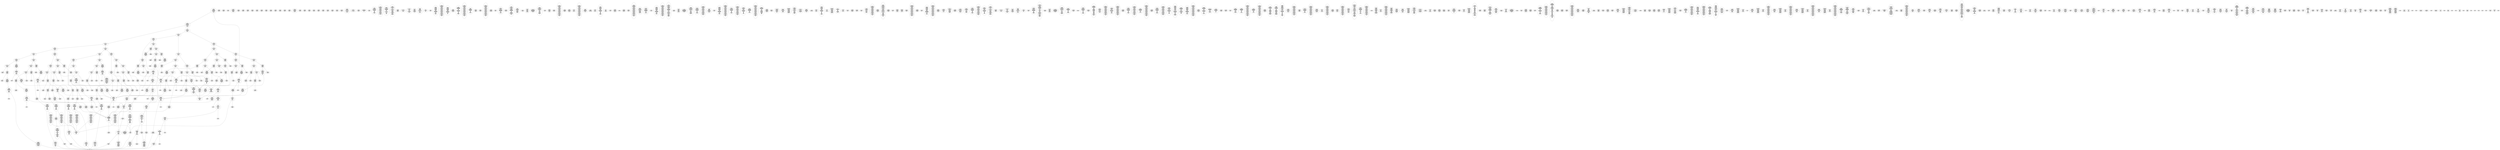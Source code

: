 /* Generated by GvGen v.1.0 (https://www.github.com/stricaud/gvgen) */

digraph G {
compound=true;
   node1 [label="[anywhere]"];
   node2 [label="# 0x0
PUSHX Data
PUSHX Data
MSTORE
PUSHX LogicData
CALLDATASIZE
LT
PUSHX Data
JUMPI
"];
   node3 [label="# 0xd
PUSHX Data
CALLDATALOAD
PUSHX BitData
SHR
PUSHX LogicData
GT
PUSHX Data
JUMPI
"];
   node4 [label="# 0x1e
PUSHX LogicData
GT
PUSHX Data
JUMPI
"];
   node5 [label="# 0x29
PUSHX LogicData
GT
PUSHX Data
JUMPI
"];
   node6 [label="# 0x34
PUSHX LogicData
GT
PUSHX Data
JUMPI
"];
   node7 [label="# 0x3f
PUSHX LogicData
EQ
PUSHX Data
JUMPI
"];
   node8 [label="# 0x4a
PUSHX LogicData
EQ
PUSHX Data
JUMPI
"];
   node9 [label="# 0x55
PUSHX LogicData
EQ
PUSHX Data
JUMPI
"];
   node10 [label="# 0x60
PUSHX Data
REVERT
"];
   node11 [label="# 0x64
JUMPDEST
PUSHX LogicData
EQ
PUSHX Data
JUMPI
"];
   node12 [label="# 0x70
PUSHX LogicData
EQ
PUSHX Data
JUMPI
"];
   node13 [label="# 0x7b
PUSHX LogicData
EQ
PUSHX Data
JUMPI
"];
   node14 [label="# 0x86
PUSHX Data
REVERT
"];
   node15 [label="# 0x8a
JUMPDEST
PUSHX LogicData
GT
PUSHX Data
JUMPI
"];
   node16 [label="# 0x96
PUSHX LogicData
EQ
PUSHX Data
JUMPI
"];
   node17 [label="# 0xa1
PUSHX LogicData
EQ
PUSHX Data
JUMPI
"];
   node18 [label="# 0xac
PUSHX LogicData
EQ
PUSHX Data
JUMPI
"];
   node19 [label="# 0xb7
PUSHX Data
REVERT
"];
   node20 [label="# 0xbb
JUMPDEST
PUSHX LogicData
EQ
PUSHX Data
JUMPI
"];
   node21 [label="# 0xc7
PUSHX LogicData
EQ
PUSHX Data
JUMPI
"];
   node22 [label="# 0xd2
PUSHX Data
REVERT
"];
   node23 [label="# 0xd6
JUMPDEST
PUSHX LogicData
GT
PUSHX Data
JUMPI
"];
   node24 [label="# 0xe2
PUSHX LogicData
GT
PUSHX Data
JUMPI
"];
   node25 [label="# 0xed
PUSHX LogicData
EQ
PUSHX Data
JUMPI
"];
   node26 [label="# 0xf8
PUSHX LogicData
EQ
PUSHX Data
JUMPI
"];
   node27 [label="# 0x103
PUSHX LogicData
EQ
PUSHX Data
JUMPI
"];
   node28 [label="# 0x10e
PUSHX Data
REVERT
"];
   node29 [label="# 0x112
JUMPDEST
PUSHX LogicData
EQ
PUSHX Data
JUMPI
"];
   node30 [label="# 0x11e
PUSHX LogicData
EQ
PUSHX Data
JUMPI
"];
   node31 [label="# 0x129
PUSHX Data
REVERT
"];
   node32 [label="# 0x12d
JUMPDEST
PUSHX LogicData
GT
PUSHX Data
JUMPI
"];
   node33 [label="# 0x139
PUSHX LogicData
EQ
PUSHX Data
JUMPI
"];
   node34 [label="# 0x144
PUSHX LogicData
EQ
PUSHX Data
JUMPI
"];
   node35 [label="# 0x14f
PUSHX LogicData
EQ
PUSHX Data
JUMPI
"];
   node36 [label="# 0x15a
PUSHX Data
REVERT
"];
   node37 [label="# 0x15e
JUMPDEST
PUSHX LogicData
EQ
PUSHX Data
JUMPI
"];
   node38 [label="# 0x16a
PUSHX LogicData
EQ
PUSHX Data
JUMPI
"];
   node39 [label="# 0x175
PUSHX Data
REVERT
"];
   node40 [label="# 0x179
JUMPDEST
PUSHX LogicData
GT
PUSHX Data
JUMPI
"];
   node41 [label="# 0x185
PUSHX LogicData
GT
PUSHX Data
JUMPI
"];
   node42 [label="# 0x190
PUSHX LogicData
GT
PUSHX Data
JUMPI
"];
   node43 [label="# 0x19b
PUSHX LogicData
EQ
PUSHX Data
JUMPI
"];
   node44 [label="# 0x1a6
PUSHX LogicData
EQ
PUSHX Data
JUMPI
"];
   node45 [label="# 0x1b1
PUSHX LogicData
EQ
PUSHX Data
JUMPI
"];
   node46 [label="# 0x1bc
PUSHX Data
REVERT
"];
   node47 [label="# 0x1c0
JUMPDEST
PUSHX LogicData
EQ
PUSHX Data
JUMPI
"];
   node48 [label="# 0x1cc
PUSHX LogicData
EQ
PUSHX Data
JUMPI
"];
   node49 [label="# 0x1d7
PUSHX Data
REVERT
"];
   node50 [label="# 0x1db
JUMPDEST
PUSHX LogicData
GT
PUSHX Data
JUMPI
"];
   node51 [label="# 0x1e7
PUSHX LogicData
EQ
PUSHX Data
JUMPI
"];
   node52 [label="# 0x1f2
PUSHX LogicData
EQ
PUSHX Data
JUMPI
"];
   node53 [label="# 0x1fd
PUSHX LogicData
EQ
PUSHX Data
JUMPI
"];
   node54 [label="# 0x208
PUSHX Data
REVERT
"];
   node55 [label="# 0x20c
JUMPDEST
PUSHX LogicData
EQ
PUSHX Data
JUMPI
"];
   node56 [label="# 0x218
PUSHX LogicData
EQ
PUSHX Data
JUMPI
"];
   node57 [label="# 0x223
PUSHX Data
REVERT
"];
   node58 [label="# 0x227
JUMPDEST
PUSHX LogicData
GT
PUSHX Data
JUMPI
"];
   node59 [label="# 0x233
PUSHX LogicData
GT
PUSHX Data
JUMPI
"];
   node60 [label="# 0x23e
PUSHX LogicData
EQ
PUSHX Data
JUMPI
"];
   node61 [label="# 0x249
PUSHX LogicData
EQ
PUSHX Data
JUMPI
"];
   node62 [label="# 0x254
PUSHX LogicData
EQ
PUSHX Data
JUMPI
"];
   node63 [label="# 0x25f
PUSHX Data
REVERT
"];
   node64 [label="# 0x263
JUMPDEST
PUSHX LogicData
EQ
PUSHX Data
JUMPI
"];
   node65 [label="# 0x26f
PUSHX LogicData
EQ
PUSHX Data
JUMPI
"];
   node66 [label="# 0x27a
PUSHX Data
REVERT
"];
   node67 [label="# 0x27e
JUMPDEST
PUSHX LogicData
GT
PUSHX Data
JUMPI
"];
   node68 [label="# 0x28a
PUSHX LogicData
EQ
PUSHX Data
JUMPI
"];
   node69 [label="# 0x295
PUSHX LogicData
EQ
PUSHX Data
JUMPI
"];
   node70 [label="# 0x2a0
PUSHX LogicData
EQ
PUSHX Data
JUMPI
"];
   node71 [label="# 0x2ab
PUSHX Data
REVERT
"];
   node72 [label="# 0x2af
JUMPDEST
PUSHX LogicData
EQ
PUSHX Data
JUMPI
"];
   node73 [label="# 0x2bb
PUSHX LogicData
EQ
PUSHX Data
JUMPI
"];
   node74 [label="# 0x2c6
JUMPDEST
PUSHX Data
REVERT
"];
   node75 [label="# 0x2cb
JUMPDEST
CALLVALUE
ISZERO
PUSHX Data
JUMPI
"];
   node76 [label="# 0x2d3
PUSHX Data
REVERT
"];
   node77 [label="# 0x2d7
JUMPDEST
PUSHX Data
PUSHX Data
CALLDATASIZE
PUSHX Data
PUSHX Data
JUMP
"];
   node78 [label="# 0x2e6
JUMPDEST
PUSHX Data
JUMP
"];
   node79 [label="# 0x2eb
JUMPDEST
PUSHX MemData
MLOAD
ISZERO
ISZERO
MSTORE
PUSHX ArithData
ADD
"];
   node80 [label="# 0x2f7
JUMPDEST
PUSHX MemData
MLOAD
SUB
RETURN
"];
   node81 [label="# 0x300
JUMPDEST
CALLVALUE
ISZERO
PUSHX Data
JUMPI
"];
   node82 [label="# 0x308
PUSHX Data
REVERT
"];
   node83 [label="# 0x30c
JUMPDEST
PUSHX Data
PUSHX Data
CALLDATASIZE
PUSHX Data
PUSHX Data
JUMP
"];
   node84 [label="# 0x31b
JUMPDEST
PUSHX Data
JUMP
"];
   node85 [label="# 0x320
JUMPDEST
STOP
"];
   node86 [label="# 0x322
JUMPDEST
CALLVALUE
ISZERO
PUSHX Data
JUMPI
"];
   node87 [label="# 0x32a
PUSHX Data
REVERT
"];
   node88 [label="# 0x32e
JUMPDEST
PUSHX StorData
SLOAD
PUSHX Data
PUSHX Data
DIV
PUSHX BitData
AND
JUMP
"];
   node89 [label="# 0x341
JUMPDEST
CALLVALUE
ISZERO
PUSHX Data
JUMPI
"];
   node90 [label="# 0x349
PUSHX Data
REVERT
"];
   node91 [label="# 0x34d
JUMPDEST
PUSHX Data
PUSHX Data
JUMP
"];
   node92 [label="# 0x356
JUMPDEST
PUSHX MemData
MLOAD
PUSHX Data
PUSHX Data
JUMP
"];
   node93 [label="# 0x363
JUMPDEST
CALLVALUE
ISZERO
PUSHX Data
JUMPI
"];
   node94 [label="# 0x36b
PUSHX Data
REVERT
"];
   node95 [label="# 0x36f
JUMPDEST
PUSHX Data
PUSHX Data
CALLDATASIZE
PUSHX Data
PUSHX Data
JUMP
"];
   node96 [label="# 0x37e
JUMPDEST
PUSHX Data
JUMP
"];
   node97 [label="# 0x383
JUMPDEST
PUSHX MemData
MLOAD
PUSHX ArithData
PUSHX BitData
PUSHX BitData
SHL
SUB
AND
MSTORE
PUSHX ArithData
ADD
PUSHX Data
JUMP
"];
   node98 [label="# 0x39b
JUMPDEST
CALLVALUE
ISZERO
PUSHX Data
JUMPI
"];
   node99 [label="# 0x3a3
PUSHX Data
REVERT
"];
   node100 [label="# 0x3a7
JUMPDEST
PUSHX Data
PUSHX Data
CALLDATASIZE
PUSHX Data
PUSHX Data
JUMP
"];
   node101 [label="# 0x3b6
JUMPDEST
PUSHX Data
JUMP
"];
   node102 [label="# 0x3bb
JUMPDEST
CALLVALUE
ISZERO
PUSHX Data
JUMPI
"];
   node103 [label="# 0x3c3
PUSHX Data
REVERT
"];
   node104 [label="# 0x3c7
JUMPDEST
PUSHX Data
PUSHX Data
CALLDATASIZE
PUSHX Data
PUSHX Data
JUMP
"];
   node105 [label="# 0x3d6
JUMPDEST
PUSHX Data
JUMP
"];
   node106 [label="# 0x3db
JUMPDEST
PUSHX MemData
MLOAD
MSTORE
PUSHX ArithData
ADD
PUSHX Data
JUMP
"];
   node107 [label="# 0x3e9
JUMPDEST
CALLVALUE
ISZERO
PUSHX Data
JUMPI
"];
   node108 [label="# 0x3f1
PUSHX Data
REVERT
"];
   node109 [label="# 0x3f5
JUMPDEST
PUSHX StorData
SLOAD
PUSHX Data
JUMP
"];
   node110 [label="# 0x3fe
JUMPDEST
CALLVALUE
ISZERO
PUSHX Data
JUMPI
"];
   node111 [label="# 0x406
PUSHX Data
REVERT
"];
   node112 [label="# 0x40a
JUMPDEST
PUSHX Data
PUSHX Data
CALLDATASIZE
PUSHX Data
PUSHX Data
JUMP
"];
   node113 [label="# 0x419
JUMPDEST
PUSHX Data
JUMP
"];
   node114 [label="# 0x41e
JUMPDEST
CALLVALUE
ISZERO
PUSHX Data
JUMPI
"];
   node115 [label="# 0x426
PUSHX Data
REVERT
"];
   node116 [label="# 0x42a
JUMPDEST
PUSHX Data
PUSHX Data
JUMP
"];
   node117 [label="# 0x434
JUMPDEST
CALLVALUE
ISZERO
PUSHX Data
JUMPI
"];
   node118 [label="# 0x43c
PUSHX Data
REVERT
"];
   node119 [label="# 0x440
JUMPDEST
PUSHX Data
PUSHX Data
CALLDATASIZE
PUSHX Data
PUSHX Data
JUMP
"];
   node120 [label="# 0x44f
JUMPDEST
PUSHX Data
JUMP
"];
   node121 [label="# 0x454
JUMPDEST
CALLVALUE
ISZERO
PUSHX Data
JUMPI
"];
   node122 [label="# 0x45c
PUSHX Data
REVERT
"];
   node123 [label="# 0x460
JUMPDEST
PUSHX Data
PUSHX Data
JUMP
"];
   node124 [label="# 0x469
JUMPDEST
CALLVALUE
ISZERO
PUSHX Data
JUMPI
"];
   node125 [label="# 0x471
PUSHX Data
REVERT
"];
   node126 [label="# 0x475
JUMPDEST
PUSHX Data
PUSHX Data
CALLDATASIZE
PUSHX Data
PUSHX Data
JUMP
"];
   node127 [label="# 0x484
JUMPDEST
PUSHX Data
JUMP
"];
   node128 [label="# 0x489
JUMPDEST
CALLVALUE
ISZERO
PUSHX Data
JUMPI
"];
   node129 [label="# 0x491
PUSHX Data
REVERT
"];
   node130 [label="# 0x495
JUMPDEST
PUSHX Data
PUSHX Data
CALLDATASIZE
PUSHX Data
PUSHX Data
JUMP
"];
   node131 [label="# 0x4a4
JUMPDEST
PUSHX Data
JUMP
"];
   node132 [label="# 0x4a9
JUMPDEST
CALLVALUE
ISZERO
PUSHX Data
JUMPI
"];
   node133 [label="# 0x4b1
PUSHX Data
REVERT
"];
   node134 [label="# 0x4b5
JUMPDEST
PUSHX Data
PUSHX Data
CALLDATASIZE
PUSHX Data
PUSHX Data
JUMP
"];
   node135 [label="# 0x4c4
JUMPDEST
PUSHX Data
JUMP
"];
   node136 [label="# 0x4c9
JUMPDEST
CALLVALUE
ISZERO
PUSHX Data
JUMPI
"];
   node137 [label="# 0x4d1
PUSHX Data
REVERT
"];
   node138 [label="# 0x4d5
JUMPDEST
PUSHX StorData
SLOAD
PUSHX Data
PUSHX Data
DIV
PUSHX ArithData
PUSHX BitData
PUSHX BitData
SHL
SUB
AND
JUMP
"];
   node139 [label="# 0x4ef
JUMPDEST
CALLVALUE
ISZERO
PUSHX Data
JUMPI
"];
   node140 [label="# 0x4f7
PUSHX Data
REVERT
"];
   node141 [label="# 0x4fb
JUMPDEST
PUSHX Data
PUSHX Data
CALLDATASIZE
PUSHX Data
PUSHX Data
JUMP
"];
   node142 [label="# 0x50a
JUMPDEST
PUSHX Data
JUMP
"];
   node143 [label="# 0x50f
JUMPDEST
CALLVALUE
ISZERO
PUSHX Data
JUMPI
"];
   node144 [label="# 0x517
PUSHX Data
REVERT
"];
   node145 [label="# 0x51b
JUMPDEST
PUSHX Data
PUSHX Data
CALLDATASIZE
PUSHX Data
PUSHX Data
JUMP
"];
   node146 [label="# 0x52a
JUMPDEST
PUSHX Data
JUMP
"];
   node147 [label="# 0x52f
JUMPDEST
CALLVALUE
ISZERO
PUSHX Data
JUMPI
"];
   node148 [label="# 0x537
PUSHX Data
REVERT
"];
   node149 [label="# 0x53b
JUMPDEST
PUSHX StorData
SLOAD
PUSHX Data
PUSHX BitData
AND
JUMP
"];
   node150 [label="# 0x549
JUMPDEST
CALLVALUE
ISZERO
PUSHX Data
JUMPI
"];
   node151 [label="# 0x551
PUSHX Data
REVERT
"];
   node152 [label="# 0x555
JUMPDEST
PUSHX Data
PUSHX Data
CALLDATASIZE
PUSHX Data
PUSHX Data
JUMP
"];
   node153 [label="# 0x564
JUMPDEST
PUSHX Data
JUMP
"];
   node154 [label="# 0x569
JUMPDEST
CALLVALUE
ISZERO
PUSHX Data
JUMPI
"];
   node155 [label="# 0x571
PUSHX Data
REVERT
"];
   node156 [label="# 0x575
JUMPDEST
PUSHX Data
PUSHX Data
JUMP
"];
   node157 [label="# 0x57e
JUMPDEST
CALLVALUE
ISZERO
PUSHX Data
JUMPI
"];
   node158 [label="# 0x586
PUSHX Data
REVERT
"];
   node159 [label="# 0x58a
JUMPDEST
PUSHX Data
PUSHX Data
CALLDATASIZE
PUSHX Data
PUSHX Data
JUMP
"];
   node160 [label="# 0x599
JUMPDEST
PUSHX Data
JUMP
"];
   node161 [label="# 0x59e
JUMPDEST
PUSHX MemData
MLOAD
PUSHX Data
PUSHX Data
JUMP
"];
   node162 [label="# 0x5ab
JUMPDEST
CALLVALUE
ISZERO
PUSHX Data
JUMPI
"];
   node163 [label="# 0x5b3
PUSHX Data
REVERT
"];
   node164 [label="# 0x5b7
JUMPDEST
PUSHX Data
PUSHX Data
JUMP
"];
   node165 [label="# 0x5c7
JUMPDEST
CALLVALUE
ISZERO
PUSHX Data
JUMPI
"];
   node166 [label="# 0x5cf
PUSHX Data
REVERT
"];
   node167 [label="# 0x5d3
JUMPDEST
PUSHX StorData
SLOAD
PUSHX ArithData
PUSHX BitData
PUSHX BitData
SHL
SUB
AND
PUSHX Data
JUMP
"];
   node168 [label="# 0x5e5
JUMPDEST
CALLVALUE
ISZERO
PUSHX Data
JUMPI
"];
   node169 [label="# 0x5ed
PUSHX Data
REVERT
"];
   node170 [label="# 0x5f1
JUMPDEST
PUSHX Data
PUSHX Data
JUMP
"];
   node171 [label="# 0x5fa
JUMPDEST
PUSHX Data
PUSHX Data
CALLDATASIZE
PUSHX Data
PUSHX Data
JUMP
"];
   node172 [label="# 0x608
JUMPDEST
PUSHX Data
JUMP
"];
   node173 [label="# 0x60d
JUMPDEST
CALLVALUE
ISZERO
PUSHX Data
JUMPI
"];
   node174 [label="# 0x615
PUSHX Data
REVERT
"];
   node175 [label="# 0x619
JUMPDEST
PUSHX Data
PUSHX Data
CALLDATASIZE
PUSHX Data
PUSHX Data
JUMP
"];
   node176 [label="# 0x628
JUMPDEST
PUSHX Data
JUMP
"];
   node177 [label="# 0x62d
JUMPDEST
CALLVALUE
ISZERO
PUSHX Data
JUMPI
"];
   node178 [label="# 0x635
PUSHX Data
REVERT
"];
   node179 [label="# 0x639
JUMPDEST
PUSHX Data
PUSHX Data
CALLDATASIZE
PUSHX Data
PUSHX Data
JUMP
"];
   node180 [label="# 0x648
JUMPDEST
PUSHX Data
JUMP
"];
   node181 [label="# 0x64d
JUMPDEST
CALLVALUE
ISZERO
PUSHX Data
JUMPI
"];
   node182 [label="# 0x655
PUSHX Data
REVERT
"];
   node183 [label="# 0x659
JUMPDEST
PUSHX Data
PUSHX Data
JUMP
"];
   node184 [label="# 0x662
JUMPDEST
CALLVALUE
ISZERO
PUSHX Data
JUMPI
"];
   node185 [label="# 0x66a
PUSHX Data
REVERT
"];
   node186 [label="# 0x66e
JUMPDEST
PUSHX Data
PUSHX Data
CALLDATASIZE
PUSHX Data
PUSHX Data
JUMP
"];
   node187 [label="# 0x67d
JUMPDEST
PUSHX Data
JUMP
"];
   node188 [label="# 0x682
JUMPDEST
CALLVALUE
ISZERO
PUSHX Data
JUMPI
"];
   node189 [label="# 0x68a
PUSHX Data
REVERT
"];
   node190 [label="# 0x68e
JUMPDEST
PUSHX Data
PUSHX Data
CALLDATASIZE
PUSHX Data
PUSHX Data
JUMP
"];
   node191 [label="# 0x69d
JUMPDEST
PUSHX Data
JUMP
"];
   node192 [label="# 0x6a2
JUMPDEST
CALLVALUE
ISZERO
PUSHX Data
JUMPI
"];
   node193 [label="# 0x6aa
PUSHX Data
REVERT
"];
   node194 [label="# 0x6ae
JUMPDEST
PUSHX Data
PUSHX Data
JUMP
"];
   node195 [label="# 0x6b7
JUMPDEST
CALLVALUE
ISZERO
PUSHX Data
JUMPI
"];
   node196 [label="# 0x6bf
PUSHX Data
REVERT
"];
   node197 [label="# 0x6c3
JUMPDEST
PUSHX Data
PUSHX Data
CALLDATASIZE
PUSHX Data
PUSHX Data
JUMP
"];
   node198 [label="# 0x6d2
JUMPDEST
PUSHX Data
JUMP
"];
   node199 [label="# 0x6d7
JUMPDEST
CALLVALUE
ISZERO
PUSHX Data
JUMPI
"];
   node200 [label="# 0x6df
PUSHX Data
REVERT
"];
   node201 [label="# 0x6e3
JUMPDEST
PUSHX Data
PUSHX Data
JUMP
"];
   node202 [label="# 0x6ec
JUMPDEST
CALLVALUE
ISZERO
PUSHX Data
JUMPI
"];
   node203 [label="# 0x6f4
PUSHX Data
REVERT
"];
   node204 [label="# 0x6f8
JUMPDEST
PUSHX Data
PUSHX Data
JUMP
"];
   node205 [label="# 0x701
JUMPDEST
CALLVALUE
ISZERO
PUSHX Data
JUMPI
"];
   node206 [label="# 0x709
PUSHX Data
REVERT
"];
   node207 [label="# 0x70d
JUMPDEST
PUSHX Data
PUSHX Data
JUMP
"];
   node208 [label="# 0x716
JUMPDEST
CALLVALUE
ISZERO
PUSHX Data
JUMPI
"];
   node209 [label="# 0x71e
PUSHX Data
REVERT
"];
   node210 [label="# 0x722
JUMPDEST
PUSHX Data
PUSHX Data
JUMP
"];
   node211 [label="# 0x72b
JUMPDEST
CALLVALUE
ISZERO
PUSHX Data
JUMPI
"];
   node212 [label="# 0x733
PUSHX Data
REVERT
"];
   node213 [label="# 0x737
JUMPDEST
PUSHX Data
PUSHX Data
CALLDATASIZE
PUSHX Data
PUSHX Data
JUMP
"];
   node214 [label="# 0x746
JUMPDEST
PUSHX Data
JUMP
"];
   node215 [label="# 0x74b
JUMPDEST
PUSHX Data
PUSHX Data
CALLDATASIZE
PUSHX Data
PUSHX Data
JUMP
"];
   node216 [label="# 0x759
JUMPDEST
PUSHX Data
JUMP
"];
   node217 [label="# 0x75e
JUMPDEST
CALLVALUE
ISZERO
PUSHX Data
JUMPI
"];
   node218 [label="# 0x766
PUSHX Data
REVERT
"];
   node219 [label="# 0x76a
JUMPDEST
PUSHX Data
PUSHX Data
CALLDATASIZE
PUSHX Data
PUSHX Data
JUMP
"];
   node220 [label="# 0x779
JUMPDEST
PUSHX Data
JUMP
"];
   node221 [label="# 0x77e
JUMPDEST
CALLVALUE
ISZERO
PUSHX Data
JUMPI
"];
   node222 [label="# 0x786
PUSHX Data
REVERT
"];
   node223 [label="# 0x78a
JUMPDEST
PUSHX Data
PUSHX Data
CALLDATASIZE
PUSHX Data
PUSHX Data
JUMP
"];
   node224 [label="# 0x799
JUMPDEST
PUSHX Data
JUMP
"];
   node225 [label="# 0x79e
JUMPDEST
PUSHX Data
PUSHX BitData
AND
PUSHX LogicData
EQ
PUSHX Data
JUMPI
"];
   node226 [label="# 0x7eb
PUSHX BitData
AND
PUSHX LogicData
EQ
"];
   node227 [label="# 0x831
JUMPDEST
PUSHX Data
JUMPI
"];
   node228 [label="# 0x837
PUSHX LogicData
PUSHX BitData
AND
EQ
"];
   node229 [label="# 0x87d
JUMPDEST
JUMP
"];
   node230 [label="# 0x883
JUMPDEST
PUSHX StorData
SLOAD
PUSHX ArithData
PUSHX BitData
PUSHX BitData
SHL
SUB
AND
CALLER
EQ
PUSHX Data
JUMPI
"];
   node231 [label="# 0x896
PUSHX MemData
MLOAD
PUSHX BitData
PUSHX BitData
SHL
MSTORE
PUSHX Data
PUSHX ArithData
ADD
MSTORE
PUSHX ArithData
ADD
MSTORE
PUSHX Data
PUSHX ArithData
ADD
MSTORE
PUSHX ArithData
ADD
"];
   node232 [label="# 0x8d9
JUMPDEST
PUSHX MemData
MLOAD
SUB
REVERT
"];
   node233 [label="# 0x8e2
JUMPDEST
PUSHX StorData
SLOAD
PUSHX ArithData
PUSHX BitData
PUSHX BitData
SHL
SUB
AND
PUSHX ArithData
MUL
PUSHX BitData
AND
OR
SSTORE
JUMP
"];
   node234 [label="# 0x922
JUMPDEST
PUSHX Data
PUSHX StorData
SLOAD
PUSHX Data
PUSHX Data
JUMP
"];
   node235 [label="# 0x931
JUMPDEST
PUSHX ArithData
ADD
PUSHX ArithData
DIV
MUL
PUSHX ArithData
ADD
PUSHX MemData
MLOAD
ADD
PUSHX Data
MSTORE
MSTORE
PUSHX ArithData
ADD
SLOAD
PUSHX Data
PUSHX Data
JUMP
"];
   node236 [label="# 0x95d
JUMPDEST
ISZERO
PUSHX Data
JUMPI
"];
   node237 [label="# 0x964
PUSHX LogicData
LT
PUSHX Data
JUMPI
"];
   node238 [label="# 0x96c
PUSHX ArithData
SLOAD
DIV
MUL
MSTORE
PUSHX ArithData
ADD
PUSHX Data
JUMP
"];
   node239 [label="# 0x97f
JUMPDEST
ADD
PUSHX Data
MSTORE
PUSHX Data
PUSHX Data
SHA3
"];
   node240 [label="# 0x98d
JUMPDEST
SLOAD
MSTORE
PUSHX ArithData
ADD
PUSHX ArithData
ADD
GT
PUSHX Data
JUMPI
"];
   node241 [label="# 0x9a1
SUB
PUSHX BitData
AND
ADD
"];
   node242 [label="# 0x9aa
JUMPDEST
JUMP
"];
   node243 [label="# 0x9b4
JUMPDEST
PUSHX Data
MSTORE
PUSHX Data
PUSHX Data
MSTORE
PUSHX Data
SHA3
SLOAD
PUSHX ArithData
PUSHX BitData
PUSHX BitData
SHL
SUB
AND
PUSHX Data
JUMPI
"];
   node244 [label="# 0x9d1
PUSHX MemData
MLOAD
PUSHX BitData
PUSHX BitData
SHL
MSTORE
PUSHX Data
PUSHX ArithData
ADD
MSTORE
PUSHX Data
PUSHX ArithData
ADD
MSTORE
PUSHX Data
PUSHX ArithData
ADD
MSTORE
PUSHX Data
PUSHX ArithData
ADD
MSTORE
PUSHX ArithData
ADD
PUSHX Data
JUMP
"];
   node245 [label="# 0xa3e
JUMPDEST
PUSHX Data
MSTORE
PUSHX Data
PUSHX Data
MSTORE
PUSHX Data
SHA3
SLOAD
PUSHX ArithData
PUSHX BitData
PUSHX BitData
SHL
SUB
AND
JUMP
"];
   node246 [label="# 0xa5a
JUMPDEST
PUSHX Data
PUSHX Data
PUSHX Data
JUMP
"];
   node247 [label="# 0xa65
JUMPDEST
PUSHX ArithData
PUSHX BitData
PUSHX BitData
SHL
SUB
AND
PUSHX ArithData
PUSHX BitData
PUSHX BitData
SHL
SUB
AND
EQ
ISZERO
PUSHX Data
JUMPI
"];
   node248 [label="# 0xa82
PUSHX MemData
MLOAD
PUSHX BitData
PUSHX BitData
SHL
MSTORE
PUSHX Data
PUSHX ArithData
ADD
MSTORE
PUSHX Data
PUSHX ArithData
ADD
MSTORE
PUSHX Data
PUSHX ArithData
ADD
MSTORE
PUSHX Data
PUSHX ArithData
ADD
MSTORE
PUSHX ArithData
ADD
PUSHX Data
JUMP
"];
   node249 [label="# 0xaef
JUMPDEST
CALLER
PUSHX ArithData
PUSHX BitData
PUSHX BitData
SHL
SUB
AND
EQ
PUSHX Data
JUMPI
"];
   node250 [label="# 0xb01
PUSHX Data
CALLER
PUSHX Data
JUMP
"];
   node251 [label="# 0xb0b
JUMPDEST
PUSHX Data
JUMPI
"];
   node252 [label="# 0xb10
PUSHX MemData
MLOAD
PUSHX BitData
PUSHX BitData
SHL
MSTORE
PUSHX Data
PUSHX ArithData
ADD
MSTORE
PUSHX Data
PUSHX ArithData
ADD
MSTORE
PUSHX Data
PUSHX ArithData
ADD
MSTORE
PUSHX Data
PUSHX ArithData
ADD
MSTORE
PUSHX ArithData
ADD
PUSHX Data
JUMP
"];
   node253 [label="# 0xb7d
JUMPDEST
PUSHX Data
PUSHX Data
JUMP
"];
   node254 [label="# 0xb87
JUMPDEST
JUMP
"];
   node255 [label="# 0xb8c
JUMPDEST
PUSHX StorData
SLOAD
PUSHX Data
PUSHX ArithData
PUSHX BitData
PUSHX BitData
SHL
SUB
AND
PUSHX Data
JUMPI
"];
   node256 [label="# 0xba0
PUSHX Data
PUSHX Data
JUMP
"];
   node257 [label="# 0xba8
JUMPDEST
PUSHX StorData
SLOAD
PUSHX MemData
MLOAD
PUSHX Data
MSTORE
PUSHX ArithData
PUSHX BitData
PUSHX BitData
SHL
SUB
AND
PUSHX Data
PUSHX Data
PUSHX ArithData
ADD
PUSHX Data
JUMP
"];
   node258 [label="# 0xbf3
JUMPDEST
PUSHX Data
PUSHX MemData
MLOAD
SUB
EXTCODESIZE
ISZERO
ISZERO
PUSHX Data
JUMPI
"];
   node259 [label="# 0xc07
PUSHX Data
REVERT
"];
   node260 [label="# 0xc0b
JUMPDEST
GAS
STATICCALL
ISZERO
ISZERO
PUSHX Data
JUMPI
"];
   node261 [label="# 0xc16
RETURNDATASIZE
PUSHX Data
RETURNDATACOPY
RETURNDATASIZE
PUSHX Data
REVERT
"];
   node262 [label="# 0xc1f
JUMPDEST
PUSHX MemData
MLOAD
RETURNDATASIZE
PUSHX BitData
NOT
PUSHX ArithData
ADD
AND
ADD
PUSHX Data
MSTORE
ADD
PUSHX Data
PUSHX Data
JUMP
"];
   node263 [label="# 0xc43
JUMPDEST
JUMP
"];
   node264 [label="# 0xc4a
JUMPDEST
PUSHX Data
CALLER
PUSHX Data
JUMP
"];
   node265 [label="# 0xc54
JUMPDEST
PUSHX Data
JUMPI
"];
   node266 [label="# 0xc59
PUSHX MemData
MLOAD
PUSHX BitData
PUSHX BitData
SHL
MSTORE
PUSHX Data
PUSHX ArithData
ADD
MSTORE
PUSHX Data
PUSHX ArithData
ADD
MSTORE
PUSHX Data
PUSHX ArithData
ADD
MSTORE
PUSHX Data
PUSHX ArithData
ADD
MSTORE
PUSHX ArithData
ADD
PUSHX Data
JUMP
"];
   node267 [label="# 0xcc6
JUMPDEST
PUSHX Data
PUSHX Data
JUMP
"];
   node268 [label="# 0xcd1
JUMPDEST
PUSHX Data
PUSHX Data
PUSHX Data
JUMP
"];
   node269 [label="# 0xcdc
JUMPDEST
LT
PUSHX Data
JUMPI
"];
   node270 [label="# 0xce3
PUSHX MemData
MLOAD
PUSHX BitData
PUSHX BitData
SHL
MSTORE
PUSHX Data
PUSHX ArithData
ADD
MSTORE
PUSHX Data
PUSHX ArithData
ADD
MSTORE
PUSHX Data
PUSHX ArithData
ADD
MSTORE
PUSHX Data
PUSHX ArithData
ADD
MSTORE
PUSHX ArithData
ADD
PUSHX Data
JUMP
"];
   node271 [label="# 0xd50
JUMPDEST
PUSHX Data
PUSHX Data
PUSHX StorData
SLOAD
JUMP
"];
   node272 [label="# 0xd5b
JUMPDEST
PUSHX Data
PUSHX Data
"];
   node273 [label="# 0xd64
JUMPDEST
GT
PUSHX Data
JUMPI
"];
   node274 [label="# 0xd6c
PUSHX Data
MSTORE
PUSHX Data
PUSHX Data
MSTORE
PUSHX Data
SHA3
SLOAD
PUSHX ArithData
PUSHX BitData
PUSHX BitData
SHL
SUB
AND
AND
EQ
ISZERO
PUSHX Data
JUMPI
"];
   node275 [label="# 0xd8e
EQ
ISZERO
PUSHX Data
JUMPI
"];
   node276 [label="# 0xd96
PUSHX Data
JUMP
"];
   node277 [label="# 0xd9c
JUMPDEST
PUSHX Data
PUSHX Data
PUSHX Data
JUMP
"];
   node278 [label="# 0xda7
JUMPDEST
"];
   node279 [label="# 0xdaa
JUMPDEST
PUSHX Data
PUSHX Data
JUMP
"];
   node280 [label="# 0xdb4
JUMPDEST
PUSHX Data
JUMP
"];
   node281 [label="# 0xdbc
JUMPDEST
PUSHX MemData
MLOAD
PUSHX BitData
PUSHX BitData
SHL
MSTORE
PUSHX Data
PUSHX ArithData
ADD
MSTORE
PUSHX Data
PUSHX ArithData
ADD
MSTORE
PUSHX Data
PUSHX ArithData
ADD
MSTORE
PUSHX Data
PUSHX ArithData
ADD
MSTORE
PUSHX ArithData
ADD
PUSHX Data
JUMP
"];
   node282 [label="# 0xe2a
JUMPDEST
PUSHX StorData
SLOAD
PUSHX ArithData
PUSHX BitData
PUSHX BitData
SHL
SUB
AND
CALLER
EQ
PUSHX Data
JUMPI
"];
   node283 [label="# 0xe3d
PUSHX MemData
MLOAD
PUSHX BitData
PUSHX BitData
SHL
MSTORE
PUSHX Data
PUSHX ArithData
ADD
MSTORE
PUSHX ArithData
ADD
MSTORE
PUSHX Data
PUSHX ArithData
ADD
MSTORE
PUSHX ArithData
ADD
PUSHX Data
JUMP
"];
   node284 [label="# 0xe84
JUMPDEST
PUSHX StorData
SLOAD
PUSHX MemData
MLOAD
PUSHX ArithData
PUSHX BitData
PUSHX BitData
SHL
SUB
AND
SELFBALANCE
ISZERO
PUSHX ArithData
MUL
PUSHX Data
CALL
ISZERO
ISZERO
PUSHX Data
JUMPI
"];
   node285 [label="# 0xeb4
RETURNDATASIZE
PUSHX Data
RETURNDATACOPY
RETURNDATASIZE
PUSHX Data
REVERT
"];
   node286 [label="# 0xebd
JUMPDEST
JUMP
"];
   node287 [label="# 0xec0
JUMPDEST
PUSHX Data
PUSHX MemData
MLOAD
PUSHX ArithData
ADD
PUSHX Data
MSTORE
PUSHX Data
MSTORE
PUSHX Data
JUMP
"];
   node288 [label="# 0xedb
JUMPDEST
PUSHX StorData
SLOAD
PUSHX Data
PUSHX ArithData
PUSHX BitData
PUSHX BitData
SHL
SUB
AND
PUSHX Data
JUMPI
"];
   node289 [label="# 0xeef
PUSHX Data
JUMP
"];
   node290 [label="# 0xef6
JUMPDEST
PUSHX Data
MSTORE
PUSHX Data
PUSHX Data
MSTORE
PUSHX Data
SHA3
SLOAD
PUSHX ArithData
PUSHX BitData
PUSHX BitData
SHL
SUB
AND
PUSHX Data
JUMPI
"];
   node291 [label="# 0xf13
PUSHX MemData
MLOAD
PUSHX BitData
PUSHX BitData
SHL
MSTORE
PUSHX Data
PUSHX ArithData
ADD
MSTORE
PUSHX Data
PUSHX ArithData
ADD
MSTORE
PUSHX Data
PUSHX ArithData
ADD
MSTORE
PUSHX Data
PUSHX ArithData
ADD
MSTORE
PUSHX ArithData
ADD
PUSHX Data
JUMP
"];
   node292 [label="# 0xf80
JUMPDEST
PUSHX StorData
SLOAD
PUSHX MemData
MLOAD
PUSHX Data
MSTORE
PUSHX ArithData
ADD
MSTORE
PUSHX ArithData
PUSHX BitData
PUSHX BitData
SHL
SUB
AND
PUSHX Data
PUSHX ArithData
ADD
PUSHX Data
PUSHX MemData
MLOAD
SUB
EXTCODESIZE
ISZERO
ISZERO
PUSHX Data
JUMPI
"];
   node293 [label="# 0xfd9
PUSHX Data
REVERT
"];
   node294 [label="# 0xfdd
JUMPDEST
GAS
STATICCALL
ISZERO
ISZERO
PUSHX Data
JUMPI
"];
   node295 [label="# 0xfe8
RETURNDATASIZE
PUSHX Data
RETURNDATACOPY
RETURNDATASIZE
PUSHX Data
REVERT
"];
   node296 [label="# 0xff1
JUMPDEST
PUSHX MemData
MLOAD
RETURNDATASIZE
PUSHX BitData
NOT
PUSHX ArithData
ADD
AND
ADD
PUSHX Data
MSTORE
ADD
PUSHX Data
PUSHX Data
JUMP
"];
   node297 [label="# 0x1015
JUMPDEST
PUSHX StorData
SLOAD
PUSHX ArithData
PUSHX BitData
PUSHX BitData
SHL
SUB
AND
CALLER
EQ
PUSHX Data
JUMPI
"];
   node298 [label="# 0x1028
PUSHX MemData
MLOAD
PUSHX BitData
PUSHX BitData
SHL
MSTORE
PUSHX Data
PUSHX ArithData
ADD
MSTORE
PUSHX ArithData
ADD
MSTORE
PUSHX Data
PUSHX ArithData
ADD
MSTORE
PUSHX ArithData
ADD
PUSHX Data
JUMP
"];
   node299 [label="# 0x106f
JUMPDEST
MLOAD
PUSHX Data
PUSHX Data
PUSHX ArithData
ADD
PUSHX Data
JUMP
"];
   node300 [label="# 0x1082
JUMPDEST
JUMP
"];
   node301 [label="# 0x1086
JUMPDEST
PUSHX Data
MSTORE
PUSHX Data
PUSHX Data
MSTORE
PUSHX Data
SHA3
SLOAD
PUSHX ArithData
PUSHX BitData
PUSHX BitData
SHL
SUB
AND
PUSHX Data
JUMPI
"];
   node302 [label="# 0x10a4
PUSHX MemData
MLOAD
PUSHX BitData
PUSHX BitData
SHL
MSTORE
PUSHX Data
PUSHX ArithData
ADD
MSTORE
PUSHX Data
PUSHX ArithData
ADD
MSTORE
PUSHX Data
PUSHX ArithData
ADD
MSTORE
PUSHX Data
PUSHX ArithData
ADD
MSTORE
PUSHX ArithData
ADD
PUSHX Data
JUMP
"];
   node303 [label="# 0x1111
JUMPDEST
PUSHX StorData
SLOAD
PUSHX ArithData
PUSHX BitData
PUSHX BitData
SHL
SUB
AND
CALLER
EQ
PUSHX Data
JUMPI
"];
   node304 [label="# 0x1124
PUSHX MemData
MLOAD
PUSHX BitData
PUSHX BitData
SHL
MSTORE
PUSHX Data
PUSHX ArithData
ADD
MSTORE
PUSHX ArithData
ADD
MSTORE
PUSHX Data
PUSHX ArithData
ADD
MSTORE
PUSHX ArithData
ADD
PUSHX Data
JUMP
"];
   node305 [label="# 0x116b
JUMPDEST
PUSHX StorData
SLOAD
PUSHX BitData
NOT
AND
PUSHX ArithData
PUSHX BitData
PUSHX BitData
SHL
SUB
AND
OR
SSTORE
JUMP
"];
   node306 [label="# 0x119a
JUMPDEST
PUSHX Data
PUSHX ArithData
PUSHX BitData
PUSHX BitData
SHL
SUB
AND
PUSHX Data
JUMPI
"];
   node307 [label="# 0x11ab
PUSHX MemData
MLOAD
PUSHX BitData
PUSHX BitData
SHL
MSTORE
PUSHX Data
PUSHX ArithData
ADD
MSTORE
PUSHX Data
PUSHX ArithData
ADD
MSTORE
PUSHX Data
PUSHX ArithData
ADD
MSTORE
PUSHX Data
PUSHX ArithData
ADD
MSTORE
PUSHX ArithData
ADD
PUSHX Data
JUMP
"];
   node308 [label="# 0x1218
JUMPDEST
PUSHX ArithData
PUSHX BitData
PUSHX BitData
SHL
SUB
AND
PUSHX Data
MSTORE
PUSHX Data
PUSHX Data
MSTORE
PUSHX Data
SHA3
SLOAD
JUMP
"];
   node309 [label="# 0x1234
JUMPDEST
PUSHX StorData
SLOAD
PUSHX ArithData
PUSHX BitData
PUSHX BitData
SHL
SUB
AND
CALLER
EQ
PUSHX Data
JUMPI
"];
   node310 [label="# 0x1247
PUSHX MemData
MLOAD
PUSHX BitData
PUSHX BitData
SHL
MSTORE
PUSHX Data
PUSHX ArithData
ADD
MSTORE
PUSHX ArithData
ADD
MSTORE
PUSHX Data
PUSHX ArithData
ADD
MSTORE
PUSHX ArithData
ADD
PUSHX Data
JUMP
"];
   node311 [label="# 0x128e
JUMPDEST
PUSHX Data
PUSHX Data
PUSHX Data
JUMP
"];
   node312 [label="# 0x1298
JUMPDEST
JUMP
"];
   node313 [label="# 0x129a
JUMPDEST
PUSHX Data
PUSHX Data
PUSHX Data
PUSHX Data
JUMP
"];
   node314 [label="# 0x12a7
JUMPDEST
PUSHX Data
JUMPI
"];
   node315 [label="# 0x12af
PUSHX MemData
MLOAD
PUSHX Data
MSTORE
PUSHX ArithData
ADD
MSTORE
JUMP
"];
   node316 [label="# 0x12c4
JUMPDEST
PUSHX Data
PUSHX LogicData
GT
ISZERO
PUSHX Data
JUMPI
"];
   node317 [label="# 0x12d8
PUSHX BitData
PUSHX BitData
SHL
PUSHX Data
MSTORE
PUSHX Data
PUSHX Data
MSTORE
PUSHX Data
PUSHX Data
REVERT
"];
   node318 [label="# 0x12ed
JUMPDEST
PUSHX MemData
MLOAD
MSTORE
PUSHX ArithData
MUL
PUSHX ArithData
ADD
ADD
PUSHX Data
MSTORE
ISZERO
PUSHX Data
JUMPI
"];
   node319 [label="# 0x1307
PUSHX ArithData
ADD
PUSHX ArithData
MUL
CALLDATASIZE
CALLDATACOPY
ADD
"];
   node320 [label="# 0x1316
JUMPDEST
PUSHX Data
PUSHX Data
PUSHX StorData
SLOAD
JUMP
"];
   node321 [label="# 0x1326
JUMPDEST
PUSHX Data
"];
   node322 [label="# 0x132d
JUMPDEST
GT
PUSHX Data
JUMPI
"];
   node323 [label="# 0x1335
PUSHX Data
MSTORE
PUSHX Data
PUSHX Data
MSTORE
PUSHX Data
SHA3
SLOAD
PUSHX ArithData
PUSHX BitData
PUSHX BitData
SHL
SUB
AND
AND
EQ
ISZERO
PUSHX Data
JUMPI
"];
   node324 [label="# 0x1357
MLOAD
LT
PUSHX Data
JUMPI
"];
   node325 [label="# 0x1362
PUSHX BitData
PUSHX BitData
SHL
PUSHX Data
MSTORE
PUSHX Data
PUSHX Data
MSTORE
PUSHX Data
PUSHX Data
REVERT
"];
   node326 [label="# 0x1377
JUMPDEST
PUSHX ArithData
MUL
ADD
ADD
MSTORE
PUSHX Data
PUSHX Data
JUMP
"];
   node327 [label="# 0x138c
JUMPDEST
LT
PUSHX Data
JUMPI
"];
   node328 [label="# 0x1397
PUSHX Data
JUMP
"];
   node329 [label="# 0x139b
JUMPDEST
PUSHX Data
PUSHX Data
JUMP
"];
   node330 [label="# 0x13a5
JUMPDEST
PUSHX Data
JUMP
"];
   node331 [label="# 0x13ad
JUMPDEST
JUMP
"];
   node332 [label="# 0x13b8
JUMPDEST
JUMP
"];
   node333 [label="# 0x13be
JUMPDEST
PUSHX Data
PUSHX StorData
SLOAD
PUSHX Data
PUSHX Data
JUMP
"];
   node334 [label="# 0x13cd
JUMPDEST
PUSHX StorData
SLOAD
PUSHX Data
DIV
PUSHX BitData
AND
ISZERO
PUSHX Data
JUMPI
"];
   node335 [label="# 0x13de
PUSHX MemData
MLOAD
PUSHX BitData
PUSHX BitData
SHL
MSTORE
PUSHX Data
PUSHX ArithData
ADD
MSTORE
PUSHX Data
PUSHX ArithData
ADD
MSTORE
PUSHX Data
PUSHX ArithData
ADD
MSTORE
PUSHX ArithData
ADD
PUSHX Data
JUMP
"];
   node336 [label="# 0x1425
JUMPDEST
PUSHX Data
PUSHX Data
PUSHX Data
JUMP
"];
   node337 [label="# 0x1432
JUMPDEST
PUSHX Data
PUSHX Data
PUSHX MemData
MLOAD
PUSHX Data
PUSHX ArithData
ADD
MSTORE
PUSHX ArithData
ADD
MSTORE
PUSHX Data
PUSHX ArithData
ADD
PUSHX MemData
MLOAD
PUSHX ArithData
SUB
SUB
MSTORE
PUSHX Data
MSTORE
MLOAD
PUSHX ArithData
ADD
SHA3
JUMP
"];
   node338 [label="# 0x148c
JUMPDEST
PUSHX Data
PUSHX Data
JUMP
"];
   node339 [label="# 0x1499
JUMPDEST
JUMP
"];
   node340 [label="# 0x14a2
JUMPDEST
PUSHX Data
CALLER
PUSHX Data
JUMP
"];
   node341 [label="# 0x14ad
JUMPDEST
PUSHX StorData
SLOAD
PUSHX ArithData
PUSHX BitData
PUSHX BitData
SHL
SUB
AND
CALLER
EQ
PUSHX Data
JUMPI
"];
   node342 [label="# 0x14c0
PUSHX MemData
MLOAD
PUSHX BitData
PUSHX BitData
SHL
MSTORE
PUSHX Data
PUSHX ArithData
ADD
MSTORE
PUSHX ArithData
ADD
MSTORE
PUSHX Data
PUSHX ArithData
ADD
MSTORE
PUSHX ArithData
ADD
PUSHX Data
JUMP
"];
   node343 [label="# 0x1507
JUMPDEST
PUSHX StorData
SLOAD
PUSHX BitData
NOT
AND
PUSHX BitData
OR
SSTORE
JUMP
"];
   node344 [label="# 0x1516
JUMPDEST
PUSHX Data
CALLER
PUSHX Data
JUMP
"];
   node345 [label="# 0x1520
JUMPDEST
PUSHX Data
JUMPI
"];
   node346 [label="# 0x1525
PUSHX MemData
MLOAD
PUSHX BitData
PUSHX BitData
SHL
MSTORE
PUSHX Data
PUSHX ArithData
ADD
MSTORE
PUSHX Data
PUSHX ArithData
ADD
MSTORE
PUSHX Data
PUSHX ArithData
ADD
MSTORE
PUSHX Data
PUSHX ArithData
ADD
MSTORE
PUSHX ArithData
ADD
PUSHX Data
JUMP
"];
   node347 [label="# 0x1592
JUMPDEST
PUSHX Data
PUSHX Data
JUMP
"];
   node348 [label="# 0x159e
JUMPDEST
JUMP
"];
   node349 [label="# 0x15a4
JUMPDEST
PUSHX Data
MSTORE
PUSHX Data
PUSHX Data
MSTORE
PUSHX Data
SHA3
SLOAD
PUSHX Data
PUSHX ArithData
PUSHX BitData
PUSHX BitData
SHL
SUB
AND
PUSHX Data
JUMPI
"];
   node350 [label="# 0x15c4
PUSHX MemData
MLOAD
PUSHX BitData
PUSHX BitData
SHL
MSTORE
PUSHX Data
PUSHX ArithData
ADD
MSTORE
PUSHX Data
PUSHX ArithData
ADD
MSTORE
PUSHX Data
PUSHX ArithData
ADD
MSTORE
PUSHX Data
PUSHX ArithData
ADD
MSTORE
PUSHX ArithData
ADD
PUSHX Data
JUMP
"];
   node351 [label="# 0x1631
JUMPDEST
PUSHX Data
PUSHX Data
PUSHX Data
JUMP
"];
   node352 [label="# 0x163b
JUMPDEST
PUSHX LogicData
MLOAD
GT
PUSHX Data
JUMPI
"];
   node353 [label="# 0x1647
PUSHX MemData
MLOAD
PUSHX ArithData
ADD
PUSHX Data
MSTORE
PUSHX Data
MSTORE
PUSHX Data
JUMP
"];
   node354 [label="# 0x165b
JUMPDEST
PUSHX Data
PUSHX Data
JUMP
"];
   node355 [label="# 0x1665
JUMPDEST
PUSHX MemData
MLOAD
PUSHX ArithData
ADD
PUSHX Data
PUSHX Data
JUMP
"];
   node356 [label="# 0x1676
JUMPDEST
PUSHX MemData
MLOAD
PUSHX ArithData
SUB
SUB
MSTORE
PUSHX Data
MSTORE
JUMP
"];
   node357 [label="# 0x168c
JUMPDEST
PUSHX StorData
SLOAD
PUSHX ArithData
PUSHX BitData
PUSHX BitData
SHL
SUB
AND
CALLER
EQ
PUSHX Data
JUMPI
"];
   node358 [label="# 0x169f
PUSHX MemData
MLOAD
PUSHX BitData
PUSHX BitData
SHL
MSTORE
PUSHX Data
PUSHX ArithData
ADD
MSTORE
PUSHX ArithData
ADD
MSTORE
PUSHX Data
PUSHX ArithData
ADD
MSTORE
PUSHX ArithData
ADD
PUSHX Data
JUMP
"];
   node359 [label="# 0x16e6
JUMPDEST
PUSHX StorData
SLOAD
PUSHX BitData
NOT
AND
PUSHX BitData
OR
SSTORE
JUMP
"];
   node360 [label="# 0x16f7
JUMPDEST
PUSHX StorData
SLOAD
PUSHX ArithData
PUSHX BitData
PUSHX BitData
SHL
SUB
AND
CALLER
EQ
PUSHX Data
JUMPI
"];
   node361 [label="# 0x170a
PUSHX MemData
MLOAD
PUSHX BitData
PUSHX BitData
SHL
MSTORE
PUSHX Data
PUSHX ArithData
ADD
MSTORE
PUSHX ArithData
ADD
MSTORE
PUSHX Data
PUSHX ArithData
ADD
MSTORE
PUSHX ArithData
ADD
PUSHX Data
JUMP
"];
   node362 [label="# 0x1751
JUMPDEST
PUSHX StorData
SLOAD
PUSHX BitData
NOT
AND
PUSHX ArithData
PUSHX BitData
PUSHX BitData
SHL
SUB
AND
OR
SSTORE
JUMP
"];
   node363 [label="# 0x1780
JUMPDEST
PUSHX StorData
SLOAD
PUSHX Data
PUSHX Data
JUMP
"];
   node364 [label="# 0x178d
JUMPDEST
PUSHX ArithData
ADD
PUSHX ArithData
DIV
MUL
PUSHX ArithData
ADD
PUSHX MemData
MLOAD
ADD
PUSHX Data
MSTORE
MSTORE
PUSHX ArithData
ADD
SLOAD
PUSHX Data
PUSHX Data
JUMP
"];
   node365 [label="# 0x17b9
JUMPDEST
ISZERO
PUSHX Data
JUMPI
"];
   node366 [label="# 0x17c0
PUSHX LogicData
LT
PUSHX Data
JUMPI
"];
   node367 [label="# 0x17c8
PUSHX ArithData
SLOAD
DIV
MUL
MSTORE
PUSHX ArithData
ADD
PUSHX Data
JUMP
"];
   node368 [label="# 0x17db
JUMPDEST
ADD
PUSHX Data
MSTORE
PUSHX Data
PUSHX Data
SHA3
"];
   node369 [label="# 0x17e9
JUMPDEST
SLOAD
MSTORE
PUSHX ArithData
ADD
PUSHX ArithData
ADD
GT
PUSHX Data
JUMPI
"];
   node370 [label="# 0x17fd
SUB
PUSHX BitData
AND
ADD
"];
   node371 [label="# 0x1806
JUMPDEST
JUMP
"];
   node372 [label="# 0x180e
JUMPDEST
PUSHX StorData
SLOAD
PUSHX ArithData
PUSHX BitData
PUSHX BitData
SHL
SUB
AND
CALLER
EQ
PUSHX Data
JUMPI
"];
   node373 [label="# 0x1821
PUSHX MemData
MLOAD
PUSHX BitData
PUSHX BitData
SHL
MSTORE
PUSHX Data
PUSHX ArithData
ADD
MSTORE
PUSHX ArithData
ADD
MSTORE
PUSHX Data
PUSHX ArithData
ADD
MSTORE
PUSHX ArithData
ADD
PUSHX Data
JUMP
"];
   node374 [label="# 0x1868
JUMPDEST
PUSHX StorData
SLOAD
PUSHX BitData
NOT
AND
SSTORE
JUMP
"];
   node375 [label="# 0x1875
JUMPDEST
PUSHX StorData
SLOAD
PUSHX ArithData
PUSHX BitData
PUSHX BitData
SHL
SUB
AND
CALLER
EQ
PUSHX Data
JUMPI
"];
   node376 [label="# 0x1888
PUSHX MemData
MLOAD
PUSHX BitData
PUSHX BitData
SHL
MSTORE
PUSHX Data
PUSHX ArithData
ADD
MSTORE
PUSHX ArithData
ADD
MSTORE
PUSHX Data
PUSHX ArithData
ADD
MSTORE
PUSHX ArithData
ADD
PUSHX Data
JUMP
"];
   node377 [label="# 0x18cf
JUMPDEST
PUSHX StorData
SLOAD
PUSHX BitData
NOT
AND
SSTORE
JUMP
"];
   node378 [label="# 0x18db
JUMPDEST
PUSHX StorData
SLOAD
PUSHX Data
PUSHX ArithData
PUSHX BitData
PUSHX BitData
SHL
SUB
AND
ISZERO
PUSHX Data
JUMPI
"];
   node379 [label="# 0x18f0
PUSHX StorData
SLOAD
PUSHX MemData
MLOAD
PUSHX Data
MSTORE
PUSHX ArithData
PUSHX BitData
PUSHX BitData
SHL
SUB
AND
PUSHX ArithData
ADD
MSTORE
AND
AND
PUSHX Data
PUSHX ArithData
ADD
PUSHX Data
PUSHX MemData
MLOAD
SUB
EXTCODESIZE
ISZERO
ISZERO
PUSHX Data
JUMPI
"];
   node380 [label="# 0x194e
PUSHX Data
REVERT
"];
   node381 [label="# 0x1952
JUMPDEST
GAS
STATICCALL
ISZERO
ISZERO
PUSHX Data
JUMPI
"];
   node382 [label="# 0x195d
RETURNDATASIZE
PUSHX Data
RETURNDATACOPY
RETURNDATASIZE
PUSHX Data
REVERT
"];
   node383 [label="# 0x1966
JUMPDEST
PUSHX MemData
MLOAD
RETURNDATASIZE
PUSHX BitData
NOT
PUSHX ArithData
ADD
AND
ADD
PUSHX Data
MSTORE
ADD
PUSHX Data
PUSHX Data
JUMP
"];
   node384 [label="# 0x198a
JUMPDEST
PUSHX ArithData
PUSHX BitData
PUSHX BitData
SHL
SUB
AND
EQ
ISZERO
PUSHX Data
JUMPI
"];
   node385 [label="# 0x199a
PUSHX Data
PUSHX Data
JUMP
"];
   node386 [label="# 0x19a3
JUMPDEST
"];
   node387 [label="# 0x19a5
JUMPDEST
PUSHX StorData
SLOAD
PUSHX ArithData
PUSHX BitData
PUSHX BitData
SHL
SUB
AND
AND
EQ
ISZERO
PUSHX Data
JUMPI
"];
   node388 [label="# 0x19bc
PUSHX Data
PUSHX Data
JUMP
"];
   node389 [label="# 0x19c3
JUMPDEST
PUSHX ArithData
PUSHX BitData
PUSHX BitData
SHL
SUB
AND
PUSHX Data
MSTORE
PUSHX Data
PUSHX Data
MSTORE
PUSHX Data
SHA3
AND
MSTORE
MSTORE
SHA3
SLOAD
PUSHX BitData
AND
PUSHX Data
JUMP
"];
   node390 [label="# 0x19f1
JUMPDEST
PUSHX StorData
SLOAD
PUSHX Data
DIV
PUSHX BitData
AND
PUSHX Data
JUMPI
"];
   node391 [label="# 0x1a01
PUSHX MemData
MLOAD
PUSHX BitData
PUSHX BitData
SHL
MSTORE
PUSHX Data
PUSHX ArithData
ADD
MSTORE
PUSHX Data
PUSHX ArithData
ADD
MSTORE
PUSHX Data
PUSHX ArithData
ADD
MSTORE
PUSHX ArithData
ADD
PUSHX Data
JUMP
"];
   node392 [label="# 0x1a48
JUMPDEST
PUSHX StorData
SLOAD
PUSHX Data
DIV
PUSHX ArithData
PUSHX BitData
PUSHX BitData
SHL
SUB
AND
PUSHX Data
JUMPI
"];
   node393 [label="# 0x1a5f
PUSHX MemData
MLOAD
PUSHX BitData
PUSHX BitData
SHL
MSTORE
PUSHX Data
PUSHX ArithData
ADD
MSTORE
PUSHX Data
PUSHX ArithData
ADD
MSTORE
PUSHX Data
PUSHX ArithData
ADD
MSTORE
PUSHX ArithData
ADD
PUSHX Data
JUMP
"];
   node394 [label="# 0x1aa6
JUMPDEST
PUSHX Data
PUSHX Data
JUMP
"];
   node395 [label="# 0x1ab2
JUMPDEST
PUSHX StorData
SLOAD
PUSHX ArithData
PUSHX BitData
PUSHX BitData
SHL
SUB
AND
CALLER
EQ
PUSHX Data
JUMPI
"];
   node396 [label="# 0x1ac5
PUSHX MemData
MLOAD
PUSHX BitData
PUSHX BitData
SHL
MSTORE
PUSHX Data
PUSHX ArithData
ADD
MSTORE
PUSHX ArithData
ADD
MSTORE
PUSHX Data
PUSHX ArithData
ADD
MSTORE
PUSHX ArithData
ADD
PUSHX Data
JUMP
"];
   node397 [label="# 0x1b0c
JUMPDEST
PUSHX ArithData
PUSHX BitData
PUSHX BitData
SHL
SUB
AND
PUSHX Data
JUMPI
"];
   node398 [label="# 0x1b1b
PUSHX MemData
MLOAD
PUSHX BitData
PUSHX BitData
SHL
MSTORE
PUSHX Data
PUSHX ArithData
ADD
MSTORE
PUSHX Data
PUSHX ArithData
ADD
MSTORE
PUSHX Data
PUSHX ArithData
ADD
MSTORE
PUSHX Data
PUSHX ArithData
ADD
MSTORE
PUSHX ArithData
ADD
PUSHX Data
JUMP
"];
   node399 [label="# 0x1b88
JUMPDEST
PUSHX Data
PUSHX Data
JUMP
"];
   node400 [label="# 0x1b91
JUMPDEST
PUSHX StorData
SLOAD
PUSHX ArithData
PUSHX BitData
PUSHX BitData
SHL
SUB
AND
CALLER
EQ
PUSHX Data
JUMPI
"];
   node401 [label="# 0x1ba4
PUSHX MemData
MLOAD
PUSHX BitData
PUSHX BitData
SHL
MSTORE
PUSHX Data
PUSHX ArithData
ADD
MSTORE
PUSHX ArithData
ADD
MSTORE
PUSHX Data
PUSHX ArithData
ADD
MSTORE
PUSHX ArithData
ADD
PUSHX Data
JUMP
"];
   node402 [label="# 0x1beb
JUMPDEST
PUSHX StorData
SLOAD
PUSHX BitData
NOT
AND
PUSHX ArithData
PUSHX BitData
PUSHX BitData
SHL
SUB
AND
OR
SSTORE
JUMP
"];
   node403 [label="# 0x1c1a
JUMPDEST
PUSHX Data
MSTORE
PUSHX Data
PUSHX Data
MSTORE
PUSHX Data
SHA3
SLOAD
PUSHX BitData
NOT
AND
PUSHX ArithData
PUSHX BitData
PUSHX BitData
SHL
SUB
AND
OR
SSTORE
PUSHX Data
PUSHX Data
JUMP
"];
   node404 [label="# 0x1c5c
JUMPDEST
PUSHX ArithData
PUSHX BitData
PUSHX BitData
SHL
SUB
AND
PUSHX Data
PUSHX MemData
MLOAD
PUSHX MemData
MLOAD
SUB
LOGX
JUMP
"];
   node405 [label="# 0x1c95
JUMPDEST
PUSHX Data
MSTORE
PUSHX Data
PUSHX Data
MSTORE
PUSHX Data
SHA3
SLOAD
PUSHX ArithData
PUSHX BitData
PUSHX BitData
SHL
SUB
AND
PUSHX Data
JUMPI
"];
   node406 [label="# 0x1cb2
PUSHX MemData
MLOAD
PUSHX BitData
PUSHX BitData
SHL
MSTORE
PUSHX Data
PUSHX ArithData
ADD
MSTORE
PUSHX Data
PUSHX ArithData
ADD
MSTORE
PUSHX Data
PUSHX ArithData
ADD
MSTORE
PUSHX Data
PUSHX ArithData
ADD
MSTORE
PUSHX ArithData
ADD
PUSHX Data
JUMP
"];
   node407 [label="# 0x1d1f
JUMPDEST
PUSHX Data
PUSHX Data
PUSHX Data
JUMP
"];
   node408 [label="# 0x1d2a
JUMPDEST
PUSHX ArithData
PUSHX BitData
PUSHX BitData
SHL
SUB
AND
PUSHX ArithData
PUSHX BitData
PUSHX BitData
SHL
SUB
AND
EQ
PUSHX Data
JUMPI
"];
   node409 [label="# 0x1d47
PUSHX ArithData
PUSHX BitData
PUSHX BitData
SHL
SUB
AND
PUSHX Data
PUSHX Data
JUMP
"];
   node410 [label="# 0x1d5a
JUMPDEST
PUSHX ArithData
PUSHX BitData
PUSHX BitData
SHL
SUB
AND
EQ
"];
   node411 [label="# 0x1d65
JUMPDEST
PUSHX Data
JUMPI
"];
   node412 [label="# 0x1d6b
PUSHX Data
PUSHX Data
JUMP
"];
   node413 [label="# 0x1d75
JUMPDEST
JUMP
"];
   node414 [label="# 0x1d7d
JUMPDEST
PUSHX ArithData
PUSHX BitData
PUSHX BitData
SHL
SUB
AND
PUSHX Data
PUSHX Data
JUMP
"];
   node415 [label="# 0x1d90
JUMPDEST
PUSHX ArithData
PUSHX BitData
PUSHX BitData
SHL
SUB
AND
EQ
PUSHX Data
JUMPI
"];
   node416 [label="# 0x1d9f
PUSHX MemData
MLOAD
PUSHX BitData
PUSHX BitData
SHL
MSTORE
PUSHX Data
PUSHX ArithData
ADD
MSTORE
PUSHX Data
PUSHX ArithData
ADD
MSTORE
PUSHX Data
PUSHX ArithData
ADD
MSTORE
PUSHX Data
PUSHX ArithData
ADD
MSTORE
PUSHX ArithData
ADD
PUSHX Data
JUMP
"];
   node417 [label="# 0x1e0c
JUMPDEST
PUSHX ArithData
PUSHX BitData
PUSHX BitData
SHL
SUB
AND
PUSHX Data
JUMPI
"];
   node418 [label="# 0x1e1b
PUSHX MemData
MLOAD
PUSHX BitData
PUSHX BitData
SHL
MSTORE
PUSHX Data
PUSHX ArithData
ADD
MSTORE
PUSHX ArithData
ADD
MSTORE
PUSHX Data
PUSHX ArithData
ADD
MSTORE
PUSHX Data
PUSHX ArithData
ADD
MSTORE
PUSHX ArithData
ADD
PUSHX Data
JUMP
"];
   node419 [label="# 0x1e87
JUMPDEST
PUSHX Data
PUSHX Data
PUSHX Data
JUMP
"];
   node420 [label="# 0x1e92
JUMPDEST
PUSHX ArithData
PUSHX BitData
PUSHX BitData
SHL
SUB
AND
PUSHX Data
MSTORE
PUSHX Data
PUSHX Data
MSTORE
PUSHX Data
SHA3
SLOAD
PUSHX Data
PUSHX Data
PUSHX Data
JUMP
"];
   node421 [label="# 0x1ebb
JUMPDEST
SSTORE
PUSHX ArithData
PUSHX BitData
PUSHX BitData
SHL
SUB
AND
PUSHX Data
MSTORE
PUSHX Data
PUSHX Data
MSTORE
PUSHX Data
SHA3
SLOAD
PUSHX Data
PUSHX Data
PUSHX Data
JUMP
"];
   node422 [label="# 0x1ee9
JUMPDEST
SSTORE
PUSHX Data
MSTORE
PUSHX Data
PUSHX Data
MSTORE
PUSHX MemData
SHA3
SLOAD
PUSHX BitData
NOT
AND
PUSHX ArithData
PUSHX BitData
PUSHX BitData
SHL
SUB
AND
OR
SSTORE
MLOAD
AND
PUSHX Data
LOGX
JUMP
"];
   node423 [label="# 0x1f57
JUMPDEST
PUSHX StorData
SLOAD
PUSHX ArithData
PUSHX BitData
PUSHX BitData
SHL
SUB
AND
PUSHX BitData
NOT
AND
OR
SSTORE
PUSHX MemData
MLOAD
AND
PUSHX Data
PUSHX Data
LOGX
JUMP
"];
   node424 [label="# 0x1fb6
JUMPDEST
PUSHX StorData
SLOAD
PUSHX BitData
AND
PUSHX Data
JUMPI
"];
   node425 [label="# 0x1fc1
PUSHX MemData
MLOAD
PUSHX BitData
PUSHX BitData
SHL
MSTORE
PUSHX Data
PUSHX ArithData
ADD
MSTORE
PUSHX Data
PUSHX ArithData
ADD
MSTORE
PUSHX Data
PUSHX ArithData
ADD
MSTORE
PUSHX ArithData
ADD
PUSHX Data
JUMP
"];
   node426 [label="# 0x2008
JUMPDEST
ISZERO
PUSHX Data
JUMPI
"];
   node427 [label="# 0x200f
PUSHX StorData
SLOAD
PUSHX ArithData
PUSHX BitData
PUSHX BitData
SHL
SUB
AND
PUSHX Data
JUMPI
"];
   node428 [label="# 0x201f
PUSHX MemData
MLOAD
PUSHX BitData
PUSHX BitData
SHL
MSTORE
PUSHX Data
PUSHX ArithData
ADD
MSTORE
PUSHX Data
PUSHX ArithData
ADD
MSTORE
PUSHX Data
PUSHX ArithData
ADD
MSTORE
PUSHX ArithData
ADD
PUSHX Data
JUMP
"];
   node429 [label="# 0x2066
JUMPDEST
PUSHX Data
PUSHX StorData
SLOAD
PUSHX Data
PUSHX Data
JUMP
"];
   node430 [label="# 0x2077
JUMPDEST
GT
ISZERO
PUSHX Data
JUMPI
"];
   node431 [label="# 0x207e
PUSHX MemData
MLOAD
PUSHX BitData
PUSHX BitData
SHL
MSTORE
PUSHX Data
PUSHX ArithData
ADD
MSTORE
PUSHX Data
PUSHX ArithData
ADD
MSTORE
PUSHX Data
PUSHX ArithData
ADD
MSTORE
PUSHX ArithData
ADD
PUSHX Data
JUMP
"];
   node432 [label="# 0x20c5
JUMPDEST
PUSHX Data
PUSHX Data
PUSHX Data
JUMP
"];
   node433 [label="# 0x20d7
JUMPDEST
CALLVALUE
EQ
PUSHX Data
JUMPI
"];
   node434 [label="# 0x20de
PUSHX MemData
MLOAD
PUSHX BitData
PUSHX BitData
SHL
MSTORE
PUSHX Data
PUSHX ArithData
ADD
MSTORE
PUSHX Data
PUSHX ArithData
ADD
MSTORE
PUSHX Data
PUSHX ArithData
ADD
MSTORE
PUSHX ArithData
ADD
PUSHX Data
JUMP
"];
   node435 [label="# 0x2125
JUMPDEST
PUSHX StorData
SLOAD
PUSHX Data
DIV
PUSHX BitData
AND
ISZERO
PUSHX Data
JUMPI
"];
   node436 [label="# 0x2136
PUSHX MemData
MLOAD
PUSHX BitData
CALLER
PUSHX BitData
SHL
AND
PUSHX ArithData
ADD
MSTORE
PUSHX Data
PUSHX ArithData
ADD
PUSHX MemData
MLOAD
PUSHX ArithData
SUB
SUB
MSTORE
PUSHX Data
MSTORE
MLOAD
PUSHX ArithData
ADD
SHA3
PUSHX Data
PUSHX Data
PUSHX Data
JUMP
"];
   node437 [label="# 0x218e
JUMPDEST
PUSHX StorData
SLOAD
PUSHX ArithData
PUSHX BitData
PUSHX BitData
SHL
SUB
AND
PUSHX Data
DIV
AND
EQ
PUSHX Data
JUMPI
"];
   node438 [label="# 0x21ad
PUSHX MemData
MLOAD
PUSHX BitData
PUSHX BitData
SHL
MSTORE
PUSHX Data
PUSHX ArithData
ADD
MSTORE
PUSHX Data
PUSHX ArithData
ADD
MSTORE
PUSHX Data
PUSHX ArithData
ADD
MSTORE
PUSHX ArithData
ADD
PUSHX Data
JUMP
"];
   node439 [label="# 0x21f4
JUMPDEST
"];
   node440 [label="# 0x21f7
JUMPDEST
CALLER
PUSHX Data
MSTORE
PUSHX Data
PUSHX Data
MSTORE
PUSHX Data
SHA3
SLOAD
PUSHX Data
PUSHX Data
PUSHX Data
JUMP
"];
   node441 [label="# 0x2215
JUMPDEST
GT
ISZERO
PUSHX Data
JUMPI
"];
   node442 [label="# 0x221c
PUSHX MemData
MLOAD
PUSHX BitData
PUSHX BitData
SHL
MSTORE
PUSHX Data
PUSHX ArithData
ADD
MSTORE
PUSHX Data
PUSHX ArithData
ADD
MSTORE
PUSHX Data
PUSHX ArithData
ADD
MSTORE
PUSHX ArithData
ADD
PUSHX Data
JUMP
"];
   node443 [label="# 0x2263
JUMPDEST
CALLER
PUSHX Data
MSTORE
PUSHX Data
PUSHX Data
MSTORE
PUSHX Data
SHA3
SLOAD
PUSHX Data
PUSHX Data
JUMP
"];
   node444 [label="# 0x2282
JUMPDEST
SSTORE
PUSHX StorData
SLOAD
PUSHX Data
PUSHX Data
PUSHX Data
JUMP
"];
   node445 [label="# 0x229a
JUMPDEST
SSTORE
PUSHX Data
PUSHX LogicData
GT
ISZERO
PUSHX Data
JUMPI
"];
   node446 [label="# 0x22b4
PUSHX BitData
PUSHX BitData
SHL
PUSHX Data
MSTORE
PUSHX Data
PUSHX Data
MSTORE
PUSHX Data
PUSHX Data
REVERT
"];
   node447 [label="# 0x22c9
JUMPDEST
PUSHX MemData
MLOAD
MSTORE
PUSHX ArithData
MUL
PUSHX ArithData
ADD
ADD
PUSHX Data
MSTORE
ISZERO
PUSHX Data
JUMPI
"];
   node448 [label="# 0x22e3
PUSHX ArithData
ADD
PUSHX ArithData
MUL
CALLDATASIZE
CALLDATACOPY
ADD
"];
   node449 [label="# 0x22f2
JUMPDEST
PUSHX Data
"];
   node450 [label="# 0x22f8
JUMPDEST
LT
ISZERO
PUSHX Data
JUMPI
"];
   node451 [label="# 0x2301
PUSHX Data
PUSHX Data
PUSHX Data
JUMP
"];
   node452 [label="# 0x230c
JUMPDEST
PUSHX Data
PUSHX Data
PUSHX Data
JUMP
"];
   node453 [label="# 0x2317
JUMPDEST
PUSHX Data
PUSHX Data
JUMPI
"];
   node454 [label="# 0x2322
CALLER
PUSHX Data
JUMP
"];
   node455 [label="# 0x2327
JUMPDEST
PUSHX StorData
SLOAD
PUSHX ArithData
PUSHX BitData
PUSHX BitData
SHL
SUB
AND
"];
   node456 [label="# 0x2334
JUMPDEST
PUSHX Data
JUMP
"];
   node457 [label="# 0x233a
JUMPDEST
MLOAD
LT
PUSHX Data
JUMPI
"];
   node458 [label="# 0x2346
PUSHX BitData
PUSHX BitData
SHL
PUSHX Data
MSTORE
PUSHX Data
PUSHX Data
MSTORE
PUSHX Data
PUSHX Data
REVERT
"];
   node459 [label="# 0x235b
JUMPDEST
PUSHX ArithData
MUL
ADD
ADD
MSTORE
PUSHX Data
MLOAD
CALLER
MSTORE
ADD
MSTORE
ISZERO
ISZERO
ADD
MSTORE
MLOAD
PUSHX Data
SUB
PUSHX ArithData
ADD
LOGX
PUSHX Data
PUSHX Data
JUMP
"];
   node460 [label="# 0x23b4
JUMPDEST
PUSHX Data
JUMP
"];
   node461 [label="# 0x23bc
JUMPDEST
ISZERO
PUSHX Data
JUMPI
"];
   node462 [label="# 0x23c4
PUSHX StorData
SLOAD
PUSHX MemData
MLOAD
PUSHX Data
MSTORE
PUSHX ArithData
PUSHX BitData
PUSHX BitData
SHL
SUB
AND
PUSHX Data
PUSHX Data
CALLER
PUSHX ArithData
ADD
PUSHX Data
JUMP
"];
   node463 [label="# 0x240e
JUMPDEST
PUSHX Data
PUSHX MemData
MLOAD
SUB
PUSHX Data
EXTCODESIZE
ISZERO
ISZERO
PUSHX Data
JUMPI
"];
   node464 [label="# 0x2424
PUSHX Data
REVERT
"];
   node465 [label="# 0x2428
JUMPDEST
GAS
CALL
ISZERO
ISZERO
PUSHX Data
JUMPI
"];
   node466 [label="# 0x2433
RETURNDATASIZE
PUSHX Data
RETURNDATACOPY
RETURNDATASIZE
PUSHX Data
REVERT
"];
   node467 [label="# 0x243c
JUMPDEST
"];
   node468 [label="# 0x2441
JUMPDEST
JUMP
"];
   node469 [label="# 0x2449
JUMPDEST
PUSHX Data
PUSHX Data
PUSHX Data
PUSHX Data
JUMP
"];
   node470 [label="# 0x2459
JUMPDEST
PUSHX Data
PUSHX Data
JUMP
"];
   node471 [label="# 0x2466
JUMPDEST
JUMP
"];
   node472 [label="# 0x246f
JUMPDEST
PUSHX ArithData
PUSHX BitData
PUSHX BitData
SHL
SUB
AND
PUSHX ArithData
PUSHX BitData
PUSHX BitData
SHL
SUB
AND
EQ
ISZERO
PUSHX Data
JUMPI
"];
   node473 [label="# 0x248a
PUSHX MemData
MLOAD
PUSHX BitData
PUSHX BitData
SHL
MSTORE
PUSHX Data
PUSHX ArithData
ADD
MSTORE
PUSHX Data
PUSHX ArithData
ADD
MSTORE
PUSHX Data
PUSHX ArithData
ADD
MSTORE
PUSHX ArithData
ADD
PUSHX Data
JUMP
"];
   node474 [label="# 0x24d1
JUMPDEST
PUSHX ArithData
PUSHX BitData
PUSHX BitData
SHL
SUB
AND
PUSHX Data
MSTORE
PUSHX Data
PUSHX ArithData
MSTORE
PUSHX MemData
SHA3
AND
MSTORE
MSTORE
SHA3
SLOAD
PUSHX BitData
NOT
AND
ISZERO
ISZERO
OR
SSTORE
MLOAD
MSTORE
PUSHX Data
ADD
PUSHX MemData
MLOAD
SUB
LOGX
JUMP
"];
   node475 [label="# 0x253e
JUMPDEST
PUSHX Data
PUSHX Data
JUMP
"];
   node476 [label="# 0x2549
JUMPDEST
PUSHX Data
PUSHX Data
JUMP
"];
   node477 [label="# 0x2555
JUMPDEST
PUSHX Data
JUMPI
"];
   node478 [label="# 0x255a
PUSHX MemData
MLOAD
PUSHX BitData
PUSHX BitData
SHL
MSTORE
PUSHX Data
PUSHX ArithData
ADD
MSTORE
PUSHX Data
PUSHX ArithData
ADD
MSTORE
PUSHX Data
PUSHX ArithData
ADD
MSTORE
PUSHX Data
PUSHX ArithData
ADD
MSTORE
PUSHX ArithData
ADD
PUSHX Data
JUMP
"];
   node479 [label="# 0x25c7
JUMPDEST
PUSHX Data
PUSHX StorData
SLOAD
PUSHX Data
PUSHX Data
JUMP
"];
   node480 [label="# 0x25d6
JUMPDEST
PUSHX Data
PUSHX Data
JUMPI
"];
   node481 [label="# 0x25de
PUSHX Data
MLOAD
ADD
MSTORE
PUSHX Data
MSTORE
PUSHX Data
PUSHX ArithData
ADD
MSTORE
JUMP
"];
   node482 [label="# 0x2616
JUMPDEST
PUSHX Data
"];
   node483 [label="# 0x261a
JUMPDEST
ISZERO
PUSHX Data
JUMPI
"];
   node484 [label="# 0x2621
PUSHX Data
PUSHX Data
JUMP
"];
   node485 [label="# 0x262a
JUMPDEST
PUSHX Data
PUSHX Data
PUSHX Data
JUMP
"];
   node486 [label="# 0x2639
JUMPDEST
PUSHX Data
JUMP
"];
   node487 [label="# 0x2640
JUMPDEST
PUSHX Data
PUSHX LogicData
GT
ISZERO
PUSHX Data
JUMPI
"];
   node488 [label="# 0x2654
PUSHX BitData
PUSHX BitData
SHL
PUSHX Data
MSTORE
PUSHX Data
PUSHX Data
MSTORE
PUSHX Data
PUSHX Data
REVERT
"];
   node489 [label="# 0x2669
JUMPDEST
PUSHX MemData
MLOAD
MSTORE
PUSHX ArithData
ADD
PUSHX BitData
NOT
AND
PUSHX ArithData
ADD
ADD
PUSHX Data
MSTORE
ISZERO
PUSHX Data
JUMPI
"];
   node490 [label="# 0x2687
PUSHX ArithData
ADD
CALLDATASIZE
CALLDATACOPY
ADD
"];
   node491 [label="# 0x2693
JUMPDEST
"];
   node492 [label="# 0x2697
JUMPDEST
ISZERO
PUSHX Data
JUMPI
"];
   node493 [label="# 0x269e
PUSHX Data
PUSHX Data
PUSHX Data
JUMP
"];
   node494 [label="# 0x26a8
JUMPDEST
PUSHX Data
PUSHX Data
PUSHX Data
JUMP
"];
   node495 [label="# 0x26b5
JUMPDEST
PUSHX Data
PUSHX Data
PUSHX Data
JUMP
"];
   node496 [label="# 0x26c0
JUMPDEST
PUSHX BitData
SHL
MLOAD
LT
PUSHX Data
JUMPI
"];
   node497 [label="# 0x26ce
PUSHX BitData
PUSHX BitData
SHL
PUSHX Data
MSTORE
PUSHX Data
PUSHX Data
MSTORE
PUSHX Data
PUSHX Data
REVERT
"];
   node498 [label="# 0x26e3
JUMPDEST
PUSHX ArithData
ADD
ADD
PUSHX BitData
NOT
AND
PUSHX BitData
BYTE
MSTORE8
PUSHX Data
PUSHX Data
PUSHX Data
JUMP
"];
   node499 [label="# 0x271d
JUMPDEST
PUSHX Data
JUMP
"];
   node500 [label="# 0x2724
JUMPDEST
PUSHX ArithData
PUSHX BitData
PUSHX BitData
SHL
SUB
AND
PUSHX Data
JUMPI
"];
   node501 [label="# 0x2733
PUSHX MemData
MLOAD
PUSHX BitData
PUSHX BitData
SHL
MSTORE
PUSHX Data
PUSHX ArithData
ADD
MSTORE
PUSHX ArithData
ADD
MSTORE
PUSHX Data
PUSHX ArithData
ADD
MSTORE
PUSHX ArithData
ADD
PUSHX Data
JUMP
"];
   node502 [label="# 0x277a
JUMPDEST
PUSHX Data
MSTORE
PUSHX Data
PUSHX Data
MSTORE
PUSHX Data
SHA3
SLOAD
PUSHX ArithData
PUSHX BitData
PUSHX BitData
SHL
SUB
AND
ISZERO
PUSHX Data
JUMPI
"];
   node503 [label="# 0x2798
PUSHX MemData
MLOAD
PUSHX BitData
PUSHX BitData
SHL
MSTORE
PUSHX Data
PUSHX ArithData
ADD
MSTORE
PUSHX Data
PUSHX ArithData
ADD
MSTORE
PUSHX Data
PUSHX ArithData
ADD
MSTORE
PUSHX ArithData
ADD
PUSHX Data
JUMP
"];
   node504 [label="# 0x27df
JUMPDEST
PUSHX ArithData
PUSHX BitData
PUSHX BitData
SHL
SUB
AND
PUSHX Data
MSTORE
PUSHX Data
PUSHX Data
MSTORE
PUSHX Data
SHA3
SLOAD
PUSHX Data
PUSHX Data
PUSHX Data
JUMP
"];
   node505 [label="# 0x2808
JUMPDEST
SSTORE
PUSHX Data
MSTORE
PUSHX Data
PUSHX Data
MSTORE
PUSHX MemData
SHA3
SLOAD
PUSHX BitData
NOT
AND
PUSHX ArithData
PUSHX BitData
PUSHX BitData
SHL
SUB
AND
OR
SSTORE
MLOAD
PUSHX Data
LOGX
JUMP
"];
   node506 [label="# 0x2873
JUMPDEST
PUSHX Data
PUSHX BitData
AND
PUSHX BitData
SHR
PUSHX ArithData
ADD
PUSHX Data
PUSHX Data
JUMP
"];
   node507 [label="# 0x28ad
JUMPDEST
JUMP
"];
   node508 [label="# 0x28bb
JUMPDEST
PUSHX Data
PUSHX LogicData
GT
ISZERO
PUSHX Data
JUMPI
"];
   node509 [label="# 0x28c8
PUSHX BitData
PUSHX BitData
SHL
PUSHX Data
MSTORE
PUSHX Data
PUSHX Data
MSTORE
PUSHX Data
PUSHX Data
REVERT
"];
   node510 [label="# 0x28dd
JUMPDEST
EQ
ISZERO
PUSHX Data
JUMPI
"];
   node511 [label="# 0x28e4
JUMP
"];
   node512 [label="# 0x28e6
JUMPDEST
PUSHX Data
PUSHX LogicData
GT
ISZERO
PUSHX Data
JUMPI
"];
   node513 [label="# 0x28f3
PUSHX BitData
PUSHX BitData
SHL
PUSHX Data
MSTORE
PUSHX Data
PUSHX Data
MSTORE
PUSHX Data
PUSHX Data
REVERT
"];
   node514 [label="# 0x2908
JUMPDEST
EQ
ISZERO
PUSHX Data
JUMPI
"];
   node515 [label="# 0x290f
PUSHX MemData
MLOAD
PUSHX BitData
PUSHX BitData
SHL
MSTORE
PUSHX Data
PUSHX ArithData
ADD
MSTORE
PUSHX Data
PUSHX ArithData
ADD
MSTORE
PUSHX Data
PUSHX ArithData
ADD
MSTORE
PUSHX ArithData
ADD
PUSHX Data
JUMP
"];
   node516 [label="# 0x2956
JUMPDEST
PUSHX Data
PUSHX LogicData
GT
ISZERO
PUSHX Data
JUMPI
"];
   node517 [label="# 0x2963
PUSHX BitData
PUSHX BitData
SHL
PUSHX Data
MSTORE
PUSHX Data
PUSHX Data
MSTORE
PUSHX Data
PUSHX Data
REVERT
"];
   node518 [label="# 0x2978
JUMPDEST
EQ
ISZERO
PUSHX Data
JUMPI
"];
   node519 [label="# 0x297f
PUSHX MemData
MLOAD
PUSHX BitData
PUSHX BitData
SHL
MSTORE
PUSHX Data
PUSHX ArithData
ADD
MSTORE
PUSHX Data
PUSHX ArithData
ADD
MSTORE
PUSHX Data
PUSHX ArithData
ADD
MSTORE
PUSHX ArithData
ADD
PUSHX Data
JUMP
"];
   node520 [label="# 0x29c6
JUMPDEST
PUSHX Data
PUSHX LogicData
GT
ISZERO
PUSHX Data
JUMPI
"];
   node521 [label="# 0x29d3
PUSHX BitData
PUSHX BitData
SHL
PUSHX Data
MSTORE
PUSHX Data
PUSHX Data
MSTORE
PUSHX Data
PUSHX Data
REVERT
"];
   node522 [label="# 0x29e8
JUMPDEST
EQ
ISZERO
PUSHX Data
JUMPI
"];
   node523 [label="# 0x29ef
PUSHX MemData
MLOAD
PUSHX BitData
PUSHX BitData
SHL
MSTORE
PUSHX Data
PUSHX ArithData
ADD
MSTORE
PUSHX Data
PUSHX ArithData
ADD
MSTORE
PUSHX Data
PUSHX ArithData
ADD
MSTORE
PUSHX Data
PUSHX ArithData
ADD
MSTORE
PUSHX ArithData
ADD
PUSHX Data
JUMP
"];
   node524 [label="# 0x2a5c
JUMPDEST
PUSHX Data
PUSHX LogicData
GT
ISZERO
PUSHX Data
JUMPI
"];
   node525 [label="# 0x2a69
PUSHX BitData
PUSHX BitData
SHL
PUSHX Data
MSTORE
PUSHX Data
PUSHX Data
MSTORE
PUSHX Data
PUSHX Data
REVERT
"];
   node526 [label="# 0x2a7e
JUMPDEST
EQ
ISZERO
PUSHX Data
JUMPI
"];
   node527 [label="# 0x2a85
PUSHX MemData
MLOAD
PUSHX BitData
PUSHX BitData
SHL
MSTORE
PUSHX Data
PUSHX ArithData
ADD
MSTORE
PUSHX Data
PUSHX ArithData
ADD
MSTORE
PUSHX Data
PUSHX ArithData
ADD
MSTORE
PUSHX Data
PUSHX ArithData
ADD
MSTORE
PUSHX ArithData
ADD
PUSHX Data
JUMP
"];
   node528 [label="# 0x2af2
JUMPDEST
PUSHX Data
PUSHX ArithData
PUSHX BitData
PUSHX BitData
SHL
SUB
AND
EXTCODESIZE
ISZERO
PUSHX Data
JUMPI
"];
   node529 [label="# 0x2b05
PUSHX MemData
MLOAD
PUSHX Data
MSTORE
PUSHX ArithData
PUSHX BitData
PUSHX BitData
SHL
SUB
AND
PUSHX Data
PUSHX Data
CALLER
PUSHX ArithData
ADD
PUSHX Data
JUMP
"];
   node530 [label="# 0x2b4f
JUMPDEST
PUSHX Data
PUSHX MemData
MLOAD
SUB
PUSHX Data
EXTCODESIZE
ISZERO
ISZERO
PUSHX Data
JUMPI
"];
   node531 [label="# 0x2b65
PUSHX Data
REVERT
"];
   node532 [label="# 0x2b69
JUMPDEST
GAS
CALL
ISZERO
PUSHX Data
JUMPI
"];
   node533 [label="# 0x2b77
PUSHX MemData
MLOAD
PUSHX ArithData
RETURNDATASIZE
ADD
PUSHX BitData
NOT
AND
ADD
MSTORE
PUSHX Data
ADD
PUSHX Data
JUMP
"];
   node534 [label="# 0x2b96
JUMPDEST
PUSHX Data
"];
   node535 [label="# 0x2b99
JUMPDEST
PUSHX Data
JUMPI
"];
   node536 [label="# 0x2b9e
RETURNDATASIZE
ISZERO
PUSHX Data
JUMPI
"];
   node537 [label="# 0x2ba6
PUSHX MemData
MLOAD
PUSHX BitData
NOT
PUSHX ArithData
RETURNDATASIZE
ADD
AND
ADD
PUSHX Data
MSTORE
RETURNDATASIZE
MSTORE
RETURNDATASIZE
PUSHX Data
PUSHX ArithData
ADD
RETURNDATACOPY
PUSHX Data
JUMP
"];
   node538 [label="# 0x2bc7
JUMPDEST
PUSHX Data
"];
   node539 [label="# 0x2bcc
JUMPDEST
MLOAD
PUSHX Data
JUMPI
"];
   node540 [label="# 0x2bd4
PUSHX MemData
MLOAD
PUSHX BitData
PUSHX BitData
SHL
MSTORE
PUSHX Data
PUSHX ArithData
ADD
MSTORE
PUSHX Data
PUSHX ArithData
ADD
MSTORE
PUSHX Data
PUSHX ArithData
ADD
MSTORE
PUSHX Data
PUSHX ArithData
ADD
MSTORE
PUSHX ArithData
ADD
PUSHX Data
JUMP
"];
   node541 [label="# 0x2c41
JUMPDEST
MLOAD
PUSHX ArithData
ADD
REVERT
"];
   node542 [label="# 0x2c49
JUMPDEST
PUSHX BitData
AND
PUSHX LogicData
EQ
PUSHX Data
JUMP
"];
   node543 [label="# 0x2c94
JUMPDEST
PUSHX Data
JUMP
"];
   node544 [label="# 0x2c9f
JUMPDEST
PUSHX Data
PUSHX LogicData
GT
ISZERO
PUSHX Data
JUMPI
"];
   node545 [label="# 0x2ccb
PUSHX Data
PUSHX Data
PUSHX Data
JUMP
"];
   node546 [label="# 0x2cd6
JUMPDEST
PUSHX BitData
AND
PUSHX LogicData
EQ
ISZERO
ISZERO
PUSHX Data
JUMPI
"];
   node547 [label="# 0x2ce5
PUSHX BitData
AND
PUSHX LogicData
EQ
ISZERO
"];
   node548 [label="# 0x2cee
JUMPDEST
ISZERO
PUSHX Data
JUMPI
"];
   node549 [label="# 0x2cf4
PUSHX Data
PUSHX Data
PUSHX Data
JUMP
"];
   node550 [label="# 0x2cff
JUMPDEST
PUSHX Data
MLOAD
PUSHX Data
MSTORE
PUSHX ArithData
ADD
MSTORE
MSTORE
PUSHX BitData
AND
ADD
MSTORE
PUSHX ArithData
ADD
MSTORE
PUSHX ArithData
ADD
MSTORE
PUSHX Data
PUSHX ArithData
ADD
PUSHX Data
PUSHX MemData
MLOAD
PUSHX ArithData
SUB
SUB
GAS
STATICCALL
ISZERO
ISZERO
PUSHX Data
JUMPI
"];
   node551 [label="# 0x2d4a
RETURNDATASIZE
PUSHX Data
RETURNDATACOPY
RETURNDATASIZE
PUSHX Data
REVERT
"];
   node552 [label="# 0x2d53
JUMPDEST
PUSHX MemData
MLOAD
PUSHX BitData
NOT
ADD
MLOAD
PUSHX ArithData
PUSHX BitData
PUSHX BitData
SHL
SUB
AND
PUSHX Data
JUMPI
"];
   node553 [label="# 0x2d6f
PUSHX Data
PUSHX Data
PUSHX Data
JUMP
"];
   node554 [label="# 0x2d7c
JUMPDEST
PUSHX Data
"];
   node555 [label="# 0x2d83
JUMPDEST
JUMP
"];
   node556 [label="# 0x2d8c
JUMPDEST
SLOAD
PUSHX Data
PUSHX Data
JUMP
"];
   node557 [label="# 0x2d98
JUMPDEST
PUSHX Data
MSTORE
PUSHX Data
PUSHX Data
SHA3
PUSHX ArithData
ADD
PUSHX Data
DIV
ADD
PUSHX Data
JUMPI
"];
   node558 [label="# 0x2db2
PUSHX Data
SSTORE
PUSHX Data
JUMP
"];
   node559 [label="# 0x2dba
JUMPDEST
PUSHX LogicData
LT
PUSHX Data
JUMPI
"];
   node560 [label="# 0x2dc3
MLOAD
PUSHX BitData
NOT
AND
ADD
OR
SSTORE
PUSHX Data
JUMP
"];
   node561 [label="# 0x2dd3
JUMPDEST
ADD
PUSHX ArithData
ADD
SSTORE
ISZERO
PUSHX Data
JUMPI
"];
   node562 [label="# 0x2de2
ADD
"];
   node563 [label="# 0x2de5
JUMPDEST
GT
ISZERO
PUSHX Data
JUMPI
"];
   node564 [label="# 0x2dee
MLOAD
SSTORE
PUSHX ArithData
ADD
PUSHX ArithData
ADD
PUSHX Data
JUMP
"];
   node565 [label="# 0x2e00
JUMPDEST
PUSHX Data
PUSHX Data
JUMP
"];
   node566 [label="# 0x2e0c
JUMPDEST
JUMP
"];
   node567 [label="# 0x2e10
JUMPDEST
"];
   node568 [label="# 0x2e11
JUMPDEST
GT
ISZERO
PUSHX Data
JUMPI
"];
   node569 [label="# 0x2e1a
PUSHX Data
SSTORE
PUSHX ArithData
ADD
PUSHX Data
JUMP
"];
   node570 [label="# 0x2e25
JUMPDEST
PUSHX Data
PUSHX LogicData
GT
ISZERO
PUSHX Data
JUMPI
"];
   node571 [label="# 0x2e39
PUSHX Data
PUSHX Data
JUMP
"];
   node572 [label="# 0x2e40
JUMPDEST
PUSHX MemData
MLOAD
PUSHX ArithData
ADD
PUSHX BitData
NOT
AND
PUSHX ArithData
ADD
AND
ADD
GT
LT
OR
ISZERO
PUSHX Data
JUMPI
"];
   node573 [label="# 0x2e61
PUSHX Data
PUSHX Data
JUMP
"];
   node574 [label="# 0x2e68
JUMPDEST
PUSHX Data
MSTORE
MSTORE
ADD
GT
ISZERO
PUSHX Data
JUMPI
"];
   node575 [label="# 0x2e7d
PUSHX Data
REVERT
"];
   node576 [label="# 0x2e81
JUMPDEST
PUSHX ArithData
ADD
CALLDATACOPY
PUSHX Data
PUSHX ArithData
ADD
ADD
MSTORE
JUMP
"];
   node577 [label="# 0x2e9b
JUMPDEST
CALLDATALOAD
ISZERO
ISZERO
EQ
PUSHX Data
JUMPI
"];
   node578 [label="# 0x2ea7
PUSHX Data
REVERT
"];
   node579 [label="# 0x2eab
JUMPDEST
JUMP
"];
   node580 [label="# 0x2eb0
JUMPDEST
PUSHX Data
PUSHX LogicData
SUB
SLT
ISZERO
PUSHX Data
JUMPI
"];
   node581 [label="# 0x2ebe
REVERT
"];
   node582 [label="# 0x2ec1
JUMPDEST
CALLDATALOAD
PUSHX Data
PUSHX Data
JUMP
"];
   node583 [label="# 0x2ecc
JUMPDEST
PUSHX Data
PUSHX LogicData
SUB
SLT
ISZERO
PUSHX Data
JUMPI
"];
   node584 [label="# 0x2edb
REVERT
"];
   node585 [label="# 0x2ede
JUMPDEST
CALLDATALOAD
PUSHX Data
PUSHX Data
JUMP
"];
   node586 [label="# 0x2ee9
JUMPDEST
PUSHX ArithData
ADD
CALLDATALOAD
PUSHX Data
PUSHX Data
JUMP
"];
   node587 [label="# 0x2ef9
JUMPDEST
JUMP
"];
   node588 [label="# 0x2f04
JUMPDEST
PUSHX Data
PUSHX Data
PUSHX LogicData
SUB
SLT
ISZERO
PUSHX Data
JUMPI
"];
   node589 [label="# 0x2f15
REVERT
"];
   node590 [label="# 0x2f18
JUMPDEST
CALLDATALOAD
PUSHX Data
PUSHX Data
JUMP
"];
   node591 [label="# 0x2f23
JUMPDEST
PUSHX ArithData
ADD
CALLDATALOAD
PUSHX Data
PUSHX Data
JUMP
"];
   node592 [label="# 0x2f33
JUMPDEST
PUSHX ArithData
ADD
CALLDATALOAD
JUMP
"];
   node593 [label="# 0x2f44
JUMPDEST
PUSHX Data
PUSHX Data
PUSHX LogicData
SUB
SLT
ISZERO
PUSHX Data
JUMPI
"];
   node594 [label="# 0x2f56
REVERT
"];
   node595 [label="# 0x2f59
JUMPDEST
CALLDATALOAD
PUSHX Data
PUSHX Data
JUMP
"];
   node596 [label="# 0x2f64
JUMPDEST
PUSHX ArithData
ADD
CALLDATALOAD
PUSHX Data
PUSHX Data
JUMP
"];
   node597 [label="# 0x2f74
JUMPDEST
PUSHX ArithData
ADD
CALLDATALOAD
PUSHX ArithData
ADD
CALLDATALOAD
PUSHX LogicData
GT
ISZERO
PUSHX Data
JUMPI
"];
   node598 [label="# 0x2f93
REVERT
"];
   node599 [label="# 0x2f96
JUMPDEST
ADD
PUSHX ArithData
ADD
SGT
PUSHX Data
JUMPI
"];
   node600 [label="# 0x2fa3
REVERT
"];
   node601 [label="# 0x2fa6
JUMPDEST
PUSHX Data
CALLDATALOAD
PUSHX ArithData
ADD
PUSHX Data
JUMP
"];
   node602 [label="# 0x2fb5
JUMPDEST
JUMP
"];
   node603 [label="# 0x2fc1
JUMPDEST
PUSHX Data
PUSHX LogicData
SUB
SLT
ISZERO
PUSHX Data
JUMPI
"];
   node604 [label="# 0x2fd0
REVERT
"];
   node605 [label="# 0x2fd3
JUMPDEST
CALLDATALOAD
PUSHX Data
PUSHX Data
JUMP
"];
   node606 [label="# 0x2fde
JUMPDEST
PUSHX Data
PUSHX ArithData
ADD
PUSHX Data
JUMP
"];
   node607 [label="# 0x2fec
JUMPDEST
JUMP
"];
   node608 [label="# 0x2ff5
JUMPDEST
PUSHX Data
PUSHX LogicData
SUB
SLT
ISZERO
PUSHX Data
JUMPI
"];
   node609 [label="# 0x3004
REVERT
"];
   node610 [label="# 0x3007
JUMPDEST
CALLDATALOAD
PUSHX Data
PUSHX Data
JUMP
"];
   node611 [label="# 0x3012
JUMPDEST
PUSHX ArithData
ADD
CALLDATALOAD
JUMP
"];
   node612 [label="# 0x3020
JUMPDEST
PUSHX Data
PUSHX LogicData
SUB
SLT
ISZERO
PUSHX Data
JUMPI
"];
   node613 [label="# 0x302f
REVERT
"];
   node614 [label="# 0x3032
JUMPDEST
CALLDATALOAD
PUSHX LogicData
GT
ISZERO
PUSHX Data
JUMPI
"];
   node615 [label="# 0x3046
REVERT
"];
   node616 [label="# 0x3049
JUMPDEST
ADD
PUSHX ArithData
ADD
SLT
PUSHX Data
JUMPI
"];
   node617 [label="# 0x3059
REVERT
"];
   node618 [label="# 0x305c
JUMPDEST
CALLDATALOAD
GT
ISZERO
PUSHX Data
JUMPI
"];
   node619 [label="# 0x3067
REVERT
"];
   node620 [label="# 0x306a
JUMPDEST
PUSHX ArithData
PUSHX BitData
SHL
ADD
ADD
GT
ISZERO
PUSHX Data
JUMPI
"];
   node621 [label="# 0x307b
REVERT
"];
   node622 [label="# 0x307e
JUMPDEST
PUSHX ArithData
ADD
JUMP
"];
   node623 [label="# 0x3090
JUMPDEST
PUSHX Data
PUSHX Data
PUSHX LogicData
SUB
SLT
ISZERO
PUSHX Data
JUMPI
"];
   node624 [label="# 0x30a1
REVERT
"];
   node625 [label="# 0x30a4
JUMPDEST
CALLDATALOAD
PUSHX ArithData
ADD
CALLDATALOAD
PUSHX ArithData
ADD
CALLDATALOAD
JUMP
"];
   node626 [label="# 0x30bb
JUMPDEST
PUSHX Data
PUSHX LogicData
SUB
SLT
ISZERO
PUSHX Data
JUMPI
"];
   node627 [label="# 0x30c9
REVERT
"];
   node628 [label="# 0x30cc
JUMPDEST
CALLDATALOAD
PUSHX Data
PUSHX Data
JUMP
"];
   node629 [label="# 0x30d7
JUMPDEST
PUSHX Data
PUSHX LogicData
SUB
SLT
ISZERO
PUSHX Data
JUMPI
"];
   node630 [label="# 0x30e5
REVERT
"];
   node631 [label="# 0x30e8
JUMPDEST
MLOAD
PUSHX Data
PUSHX Data
JUMP
"];
   node632 [label="# 0x30f3
JUMPDEST
PUSHX Data
PUSHX LogicData
SUB
SLT
ISZERO
PUSHX Data
JUMPI
"];
   node633 [label="# 0x3101
REVERT
"];
   node634 [label="# 0x3104
JUMPDEST
MLOAD
PUSHX Data
PUSHX Data
JUMP
"];
   node635 [label="# 0x310f
JUMPDEST
PUSHX Data
PUSHX LogicData
SUB
SLT
ISZERO
PUSHX Data
JUMPI
"];
   node636 [label="# 0x311d
REVERT
"];
   node637 [label="# 0x3120
JUMPDEST
CALLDATALOAD
PUSHX LogicData
GT
ISZERO
PUSHX Data
JUMPI
"];
   node638 [label="# 0x3133
REVERT
"];
   node639 [label="# 0x3136
JUMPDEST
ADD
PUSHX ArithData
ADD
SGT
PUSHX Data
JUMPI
"];
   node640 [label="# 0x3143
REVERT
"];
   node641 [label="# 0x3146
JUMPDEST
PUSHX Data
CALLDATALOAD
PUSHX ArithData
ADD
PUSHX Data
JUMP
"];
   node642 [label="# 0x3155
JUMPDEST
PUSHX Data
PUSHX LogicData
SUB
SLT
ISZERO
PUSHX Data
JUMPI
"];
   node643 [label="# 0x3163
REVERT
"];
   node644 [label="# 0x3166
JUMPDEST
CALLDATALOAD
JUMP
"];
   node645 [label="# 0x316d
JUMPDEST
PUSHX Data
PUSHX LogicData
SUB
SLT
ISZERO
PUSHX Data
JUMPI
"];
   node646 [label="# 0x317b
REVERT
"];
   node647 [label="# 0x317e
JUMPDEST
MLOAD
JUMP
"];
   node648 [label="# 0x3185
JUMPDEST
PUSHX Data
PUSHX LogicData
SUB
SLT
ISZERO
PUSHX Data
JUMPI
"];
   node649 [label="# 0x3194
REVERT
"];
   node650 [label="# 0x3197
JUMPDEST
CALLDATALOAD
PUSHX Data
PUSHX ArithData
ADD
PUSHX Data
JUMP
"];
   node651 [label="# 0x31a7
JUMPDEST
PUSHX Data
PUSHX Data
PUSHX LogicData
SUB
SLT
ISZERO
PUSHX Data
JUMPI
"];
   node652 [label="# 0x31b9
REVERT
"];
   node653 [label="# 0x31bc
JUMPDEST
CALLDATALOAD
PUSHX ArithData
ADD
CALLDATALOAD
PUSHX ArithData
ADD
CALLDATALOAD
PUSHX Data
PUSHX ArithData
ADD
PUSHX Data
JUMP
"];
   node654 [label="# 0x31da
JUMPDEST
JUMP
"];
   node655 [label="# 0x31e5
JUMPDEST
PUSHX Data
MLOAD
MSTORE
PUSHX ArithData
ADD
ADD
"];
   node656 [label="# 0x31f8
JUMPDEST
LT
ISZERO
PUSHX Data
JUMPI
"];
   node657 [label="# 0x3201
MLOAD
MSTORE
ADD
ADD
PUSHX ArithData
ADD
PUSHX Data
JUMP
"];
   node658 [label="# 0x3214
JUMPDEST
JUMP
"];
   node659 [label="# 0x321f
JUMPDEST
PUSHX Data
MLOAD
MSTORE
PUSHX Data
PUSHX ArithData
ADD
PUSHX ArithData
ADD
PUSHX Data
JUMP
"];
   node660 [label="# 0x3237
JUMPDEST
PUSHX ArithData
ADD
PUSHX BitData
NOT
AND
ADD
PUSHX ArithData
ADD
JUMP
"];
   node661 [label="# 0x324b
JUMPDEST
PUSHX Data
MLOAD
PUSHX Data
PUSHX ArithData
ADD
PUSHX Data
JUMP
"];
   node662 [label="# 0x325d
JUMPDEST
MLOAD
ADD
PUSHX Data
PUSHX ArithData
ADD
PUSHX Data
JUMP
"];
   node663 [label="# 0x3271
JUMPDEST
ADD
JUMP
"];
   node664 [label="# 0x327a
JUMPDEST
PUSHX Data
PUSHX ArithData
PUSHX BitData
PUSHX BitData
SHL
SUB
AND
MSTORE
AND
PUSHX ArithData
ADD
MSTORE
PUSHX ArithData
ADD
MSTORE
PUSHX Data
PUSHX ArithData
ADD
MSTORE
PUSHX Data
PUSHX ArithData
ADD
PUSHX Data
JUMP
"];
   node665 [label="# 0x32ac
JUMPDEST
JUMP
"];
   node666 [label="# 0x32b6
JUMPDEST
PUSHX ArithData
PUSHX BitData
PUSHX BitData
SHL
SUB
AND
MSTORE
PUSHX Data
PUSHX ArithData
ADD
MSTORE
PUSHX Data
PUSHX Data
PUSHX ArithData
ADD
PUSHX Data
JUMP
"];
   node667 [label="# 0x32d8
JUMPDEST
PUSHX Data
MSTORE
PUSHX ArithData
ADD
MSTORE
PUSHX Data
PUSHX LogicData
GT
ISZERO
PUSHX Data
JUMPI
"];
   node668 [label="# 0x330d
REVERT
"];
   node669 [label="# 0x3310
JUMPDEST
PUSHX BitData
SHL
PUSHX ArithData
ADD
CALLDATACOPY
ADD
PUSHX ArithData
ADD
MSTORE
JUMP
"];
   node670 [label="# 0x332b
JUMPDEST
PUSHX Data
MSTORE
PUSHX Data
PUSHX Data
PUSHX ArithData
ADD
PUSHX Data
JUMP
"];
   node671 [label="# 0x333e
JUMPDEST
PUSHX Data
MSTORE
PUSHX Data
PUSHX Data
PUSHX ArithData
ADD
PUSHX Data
JUMP
"];
   node672 [label="# 0x3351
JUMPDEST
PUSHX Data
NOT
GT
ISZERO
PUSHX Data
JUMPI
"];
   node673 [label="# 0x335d
PUSHX Data
PUSHX Data
JUMP
"];
   node674 [label="# 0x3364
JUMPDEST
ADD
JUMP
"];
   node675 [label="# 0x3369
JUMPDEST
PUSHX Data
PUSHX Data
JUMPI
"];
   node676 [label="# 0x3371
PUSHX Data
PUSHX Data
JUMP
"];
   node677 [label="# 0x3378
JUMPDEST
DIV
JUMP
"];
   node678 [label="# 0x337d
JUMPDEST
PUSHX Data
PUSHX BitData
NOT
DIV
GT
ISZERO
ISZERO
AND
ISZERO
PUSHX Data
JUMPI
"];
   node679 [label="# 0x3390
PUSHX Data
PUSHX Data
JUMP
"];
   node680 [label="# 0x3397
JUMPDEST
MUL
JUMP
"];
   node681 [label="# 0x339c
JUMPDEST
PUSHX Data
LT
ISZERO
PUSHX Data
JUMPI
"];
   node682 [label="# 0x33a7
PUSHX Data
PUSHX Data
JUMP
"];
   node683 [label="# 0x33ae
JUMPDEST
SUB
JUMP
"];
   node684 [label="# 0x33b3
JUMPDEST
PUSHX Data
"];
   node685 [label="# 0x33b6
JUMPDEST
LT
ISZERO
PUSHX Data
JUMPI
"];
   node686 [label="# 0x33bf
ADD
MLOAD
ADD
MSTORE
PUSHX ArithData
ADD
PUSHX Data
JUMP
"];
   node687 [label="# 0x33ce
JUMPDEST
GT
ISZERO
PUSHX Data
JUMPI
"];
   node688 [label="# 0x33d7
PUSHX Data
ADD
MSTORE
JUMP
"];
   node689 [label="# 0x33df
JUMPDEST
PUSHX BitData
SHR
AND
PUSHX Data
JUMPI
"];
   node690 [label="# 0x33ed
PUSHX BitData
AND
"];
   node691 [label="# 0x33f3
JUMPDEST
PUSHX LogicData
LT
EQ
ISZERO
PUSHX Data
JUMPI
"];
   node692 [label="# 0x33ff
PUSHX BitData
PUSHX BitData
SHL
PUSHX Data
MSTORE
PUSHX Data
PUSHX Data
MSTORE
PUSHX Data
PUSHX Data
REVERT
"];
   node693 [label="# 0x3414
JUMPDEST
PUSHX Data
PUSHX BitData
NOT
EQ
ISZERO
PUSHX Data
JUMPI
"];
   node694 [label="# 0x3421
PUSHX Data
PUSHX Data
JUMP
"];
   node695 [label="# 0x3428
JUMPDEST
PUSHX ArithData
ADD
JUMP
"];
   node696 [label="# 0x342f
JUMPDEST
PUSHX Data
PUSHX Data
JUMPI
"];
   node697 [label="# 0x3437
PUSHX Data
PUSHX Data
JUMP
"];
   node698 [label="# 0x343e
JUMPDEST
MOD
JUMP
"];
   node699 [label="# 0x3443
JUMPDEST
PUSHX BitData
PUSHX BitData
SHL
PUSHX Data
MSTORE
PUSHX Data
PUSHX Data
MSTORE
PUSHX Data
PUSHX Data
REVERT
"];
   node700 [label="# 0x3459
JUMPDEST
PUSHX BitData
PUSHX BitData
SHL
PUSHX Data
MSTORE
PUSHX Data
PUSHX Data
MSTORE
PUSHX Data
PUSHX Data
REVERT
"];
   node701 [label="# 0x346f
JUMPDEST
PUSHX BitData
PUSHX BitData
SHL
PUSHX Data
MSTORE
PUSHX Data
PUSHX Data
MSTORE
PUSHX Data
PUSHX Data
REVERT
"];
   node702 [label="# 0x3485
JUMPDEST
PUSHX ArithData
PUSHX BitData
PUSHX BitData
SHL
SUB
AND
EQ
PUSHX Data
JUMPI
"];
   node703 [label="# 0x3496
PUSHX Data
REVERT
"];
   node704 [label="# 0x349a
JUMPDEST
PUSHX BitData
AND
EQ
PUSHX Data
JUMPI
"];
   node705 [label="# 0x34c4
PUSHX Data
REVERT
"];
   node706 [label="# 0x34c8
INVALID
"];
   node707 [label="# 0x34c9
LOGX
PUSHX Data
INVALID
"];
   node708 [label="# 0x34d1
SLT
SHA3
INVALID
"];
   node709 [label="# 0x34d4
INVALID
"];
   node710 [label="# 0x34d5
INVALID
"];
   node711 [label="# 0x34d7
EXTCODECOPY
INVALID
"];
   node712 [label="# 0x34d9
DELEGATECALL
INVALID
"];
   node713 [label="# 0x34db
INVALID
"];
   node714 [label="# 0x34dc
SELFBALANCE
INVALID
"];
   node715 [label="# 0x34de
OR
INVALID
"];
   node716 [label="# 0x34e0
INVALID
"];
   node717 [label="# 0x34e1
GETPC
INVALID
"];
   node718 [label="# 0x34e3
INVALID
"];
   node719 [label="# 0x34e4
INVALID
"];
   node720 [label="# 0x34e5
LOGX
SMOD
INVALID
"];
   node721 [label="# 0x34e8
INVALID
"];
   node722 [label="# 0x34e9
SSTORE
INVALID
"];
   node723 [label="# 0x34ec
INVALID
"];
   node724 [label="# 0x34ed
INVALID
"];
   node725 [label="# 0x34ee
INVALID
"];
   node726 [label="# 0x34ef
INVALID
"];
   node727 [label="# 0x34f0
INVALID
"];
   node728 [label="# 0x34f3
PUSHX Data
STOP
"];
   node729 [label="# 0x34fa
ADDMOD
DIV
STOP
"];
   node730 [label="# 0x34fd
CALLER
"];
node2->node74;
node2->node3;
node3->node40;
node3->node4;
node4->node23;
node4->node5;
node5->node15;
node5->node6;
node6->node11;
node6->node7;
node7->node215;
node7->node8;
node8->node217;
node8->node9;
node9->node221;
node9->node10;
node11->node205;
node11->node12;
node12->node208;
node12->node13;
node13->node211;
node13->node14;
node15->node20;
node15->node16;
node16->node195;
node16->node17;
node17->node199;
node17->node18;
node18->node202;
node18->node19;
node20->node188;
node20->node21;
node21->node192;
node21->node22;
node23->node32;
node23->node24;
node24->node29;
node24->node25;
node25->node177;
node25->node26;
node26->node181;
node26->node27;
node27->node184;
node27->node28;
node29->node171;
node29->node30;
node30->node173;
node30->node31;
node32->node37;
node32->node33;
node33->node162;
node33->node34;
node34->node165;
node34->node35;
node35->node168;
node35->node36;
node37->node154;
node37->node38;
node38->node157;
node38->node39;
node40->node58;
node40->node41;
node41->node50;
node41->node42;
node42->node47;
node42->node43;
node43->node143;
node43->node44;
node44->node147;
node44->node45;
node45->node150;
node45->node46;
node47->node136;
node47->node48;
node48->node139;
node48->node49;
node50->node55;
node50->node51;
node51->node124;
node51->node52;
node52->node128;
node52->node53;
node53->node132;
node53->node54;
node55->node117;
node55->node56;
node56->node121;
node56->node57;
node58->node67;
node58->node59;
node59->node64;
node59->node60;
node60->node107;
node60->node61;
node61->node110;
node61->node62;
node62->node114;
node62->node63;
node64->node98;
node64->node65;
node65->node102;
node65->node66;
node67->node72;
node67->node68;
node68->node86;
node68->node69;
node69->node89;
node69->node70;
node70->node93;
node70->node71;
node72->node75;
node72->node73;
node73->node81;
node73->node74;
node75->node77;
node75->node76;
node77->node626;
node79->node80;
node81->node83;
node81->node82;
node83->node580;
node86->node88;
node86->node87;
node88->node79;
node89->node91;
node89->node90;
node91->node234;
node93->node95;
node93->node94;
node95->node642;
node97->node80;
node98->node100;
node98->node99;
node100->node608;
node102->node104;
node102->node103;
node104->node612;
node106->node80;
node107->node109;
node107->node108;
node109->node106;
node110->node112;
node110->node111;
node112->node588;
node114->node116;
node114->node115;
node116->node106;
node117->node119;
node117->node118;
node119->node608;
node121->node123;
node121->node122;
node123->node282;
node124->node126;
node124->node125;
node126->node588;
node128->node130;
node128->node129;
node130->node642;
node132->node134;
node132->node133;
node134->node635;
node136->node138;
node136->node137;
node138->node97;
node139->node141;
node139->node140;
node141->node642;
node143->node145;
node143->node144;
node145->node580;
node147->node149;
node147->node148;
node149->node79;
node150->node152;
node150->node151;
node152->node580;
node154->node156;
node154->node155;
node156->node309;
node157->node159;
node157->node158;
node159->node580;
node162->node164;
node162->node163;
node164->node106;
node165->node167;
node165->node166;
node167->node97;
node168->node170;
node168->node169;
node170->node333;
node171->node648;
node173->node175;
node173->node174;
node175->node623;
node177->node179;
node177->node178;
node179->node603;
node181->node183;
node181->node182;
node183->node341;
node184->node186;
node184->node185;
node186->node593;
node188->node190;
node188->node189;
node190->node642;
node192->node194;
node192->node193;
node194->node357;
node195->node197;
node195->node196;
node197->node580;
node199->node201;
node199->node200;
node201->node106;
node202->node204;
node202->node203;
node204->node363;
node205->node207;
node205->node206;
node207->node372;
node208->node210;
node208->node209;
node210->node375;
node211->node213;
node211->node212;
node213->node583;
node215->node651;
node217->node219;
node217->node218;
node219->node580;
node221->node223;
node221->node222;
node223->node580;
node234->node689;
node282->node284;
node282->node283;
node283->node232;
node284->node286;
node284->node285;
node286->node1;
node309->node311;
node309->node310;
node310->node232;
node311->node423;
node312->node1;
node332->node1;
node333->node689;
node341->node343;
node341->node342;
node342->node232;
node343->node1;
node357->node359;
node357->node358;
node358->node232;
node359->node1;
node363->node689;
node372->node374;
node372->node373;
node373->node232;
node374->node1;
node375->node377;
node375->node376;
node376->node232;
node377->node1;
node423->node312;
node570->node572;
node570->node571;
node571->node701;
node572->node574;
node572->node573;
node573->node701;
node574->node576;
node574->node575;
node576->node1;
node577->node579;
node577->node578;
node579->node1;
node580->node582;
node580->node581;
node582->node702;
node583->node585;
node583->node584;
node585->node702;
node588->node590;
node588->node589;
node590->node702;
node593->node595;
node593->node594;
node595->node702;
node603->node605;
node603->node604;
node605->node702;
node608->node610;
node608->node609;
node610->node702;
node612->node614;
node612->node613;
node614->node616;
node614->node615;
node616->node618;
node616->node617;
node618->node620;
node618->node619;
node620->node622;
node620->node621;
node622->node1;
node623->node625;
node623->node624;
node625->node1;
node626->node628;
node626->node627;
node628->node704;
node635->node637;
node635->node636;
node637->node639;
node637->node638;
node639->node641;
node639->node640;
node641->node570;
node642->node644;
node642->node643;
node644->node1;
node648->node650;
node648->node649;
node650->node577;
node651->node653;
node651->node652;
node653->node577;
node689->node691;
node689->node690;
node690->node691;
node691->node332;
node691->node692;
node702->node286;
node702->node703;
node704->node286;
node704->node705;
}
